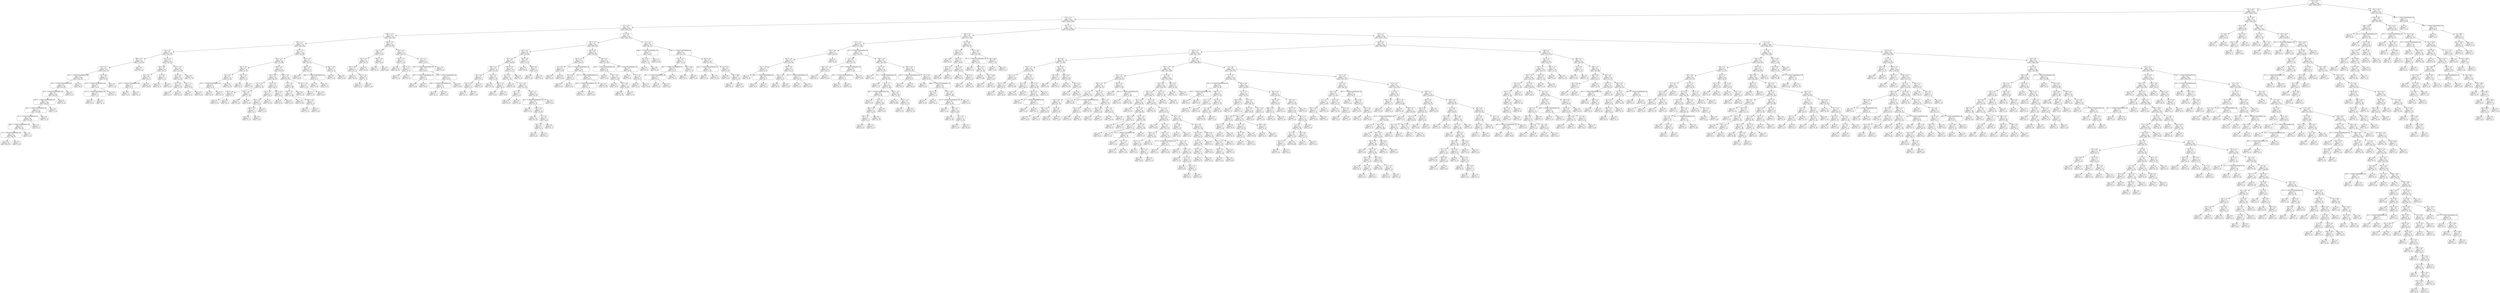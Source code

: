 digraph Tree {
node [shape=box, style="rounded", color="black", fontname=helvetica] ;
edge [fontname=helvetica] ;
0 [label="170 <= 34.3\ngini = 0.5\nsamples = 3348\nvalue = [2604, 2613]"] ;
1 [label="242 <= 20.0\ngini = 0.5\nsamples = 3147\nvalue = [2490, 2412]"] ;
0 -> 1 [labeldistance=2.5, labelangle=45, headlabel="True"] ;
2 [label="277 <= -3.1\ngini = 0.5\nsamples = 2957\nvalue = [2289, 2300]"] ;
1 -> 2 ;
3 [label="34 <= -2.9\ngini = 0.5\nsamples = 556\nvalue = [499, 372]"] ;
2 -> 3 ;
4 [label="386 <= -3.8\ngini = 0.5\nsamples = 355\nvalue = [336, 210]"] ;
3 -> 4 ;
5 [label="160 <= -5.1\ngini = 0.5\nsamples = 275\nvalue = [243, 185]"] ;
4 -> 5 ;
6 [label="95 <= -5.7\ngini = 0.5\nsamples = 170\nvalue = [167, 95]"] ;
5 -> 6 ;
7 [label="384 <= -5.5\ngini = 0.5\nsamples = 121\nvalue = [103, 83]"] ;
6 -> 7 ;
8 [label="87 <= -5.7\ngini = 0.5\nsamples = 114\nvalue = [103, 71]"] ;
7 -> 8 ;
9 [label="352 <= -1.7014117331926443e+38\ngini = 0.5\nsamples = 106\nvalue = [101, 63]"] ;
8 -> 9 ;
10 [label="193 <= -1.7014117331926443e+38\ngini = 0.5\nsamples = 102\nvalue = [93, 63]"] ;
9 -> 10 ;
11 [label="56 <= -1.7014117331926443e+38\ngini = 0.5\nsamples = 101\nvalue = [93, 62]"] ;
10 -> 11 ;
12 [label="206 <= -1.7014117331926443e+38\ngini = 0.5\nsamples = 100\nvalue = [93, 60]"] ;
11 -> 12 ;
13 [label="360 <= -1.7014117331926443e+38\ngini = 0.5\nsamples = 99\nvalue = [92, 60]"] ;
12 -> 13 ;
14 [label="60 <= -1.7014117331926443e+38\ngini = 0.5\nsamples = 98\nvalue = [91, 60]"] ;
13 -> 14 ;
15 [label="380 <= -1.7014117331926443e+38\ngini = 0.5\nsamples = 97\nvalue = [91, 59]"] ;
14 -> 15 ;
16 [label="2 <= -1.7014117331926443e+38\ngini = 0.5\nsamples = 96\nvalue = [89, 59]"] ;
15 -> 16 ;
17 [label="gini = 0.5\nsamples = 95\nvalue = [88, 59]"] ;
16 -> 17 ;
18 [label="gini = 0.0\nsamples = 1\nvalue = [1, 0]"] ;
16 -> 18 ;
19 [label="gini = 0.0\nsamples = 1\nvalue = [2, 0]"] ;
15 -> 19 ;
20 [label="gini = 0.0\nsamples = 1\nvalue = [0, 1]"] ;
14 -> 20 ;
21 [label="gini = 0.0\nsamples = 1\nvalue = [1, 0]"] ;
13 -> 21 ;
22 [label="gini = 0.0\nsamples = 1\nvalue = [1, 0]"] ;
12 -> 22 ;
23 [label="gini = 0.0\nsamples = 1\nvalue = [0, 2]"] ;
11 -> 23 ;
24 [label="gini = 0.0\nsamples = 1\nvalue = [0, 1]"] ;
10 -> 24 ;
25 [label="gini = 0.0\nsamples = 4\nvalue = [8, 0]"] ;
9 -> 25 ;
26 [label="73 <= -6.0\ngini = 0.3\nsamples = 8\nvalue = [2, 8]"] ;
8 -> 26 ;
27 [label="143 <= -1.7014117331926443e+38\ngini = 0.2\nsamples = 7\nvalue = [1, 8]"] ;
26 -> 27 ;
28 [label="332 <= -1.7014117331926443e+38\ngini = 0.5\nsamples = 2\nvalue = [1, 1]"] ;
27 -> 28 ;
29 [label="gini = 0.0\nsamples = 1\nvalue = [1, 0]"] ;
28 -> 29 ;
30 [label="gini = 0.0\nsamples = 1\nvalue = [0, 1]"] ;
28 -> 30 ;
31 [label="gini = 0.0\nsamples = 5\nvalue = [0, 7]"] ;
27 -> 31 ;
32 [label="gini = 0.0\nsamples = 1\nvalue = [1, 0]"] ;
26 -> 32 ;
33 [label="gini = 0.0\nsamples = 7\nvalue = [0, 12]"] ;
7 -> 33 ;
34 [label="201 <= -5.3\ngini = 0.3\nsamples = 49\nvalue = [64, 12]"] ;
6 -> 34 ;
35 [label="49 <= -5.0\ngini = 0.1\nsamples = 29\nvalue = [42, 2]"] ;
34 -> 35 ;
36 [label="18 <= -6.2\ngini = 0.0\nsamples = 27\nvalue = [41, 1]"] ;
35 -> 36 ;
37 [label="324 <= -1.7014117331926443e+38\ngini = 0.4\nsamples = 3\nvalue = [3, 1]"] ;
36 -> 37 ;
38 [label="gini = 0.0\nsamples = 2\nvalue = [3, 0]"] ;
37 -> 38 ;
39 [label="gini = 0.0\nsamples = 1\nvalue = [0, 1]"] ;
37 -> 39 ;
40 [label="gini = 0.0\nsamples = 24\nvalue = [38, 0]"] ;
36 -> 40 ;
41 [label="5 <= -4.4\ngini = 0.5\nsamples = 2\nvalue = [1, 1]"] ;
35 -> 41 ;
42 [label="gini = 0.0\nsamples = 1\nvalue = [0, 1]"] ;
41 -> 42 ;
43 [label="gini = 0.0\nsamples = 1\nvalue = [1, 0]"] ;
41 -> 43 ;
44 [label="223 <= -5.0\ngini = 0.4\nsamples = 20\nvalue = [22, 10]"] ;
34 -> 44 ;
45 [label="24 <= -5.1\ngini = 0.4\nsamples = 11\nvalue = [5, 10]"] ;
44 -> 45 ;
46 [label="52 <= -5.8\ngini = 0.2\nsamples = 6\nvalue = [1, 8]"] ;
45 -> 46 ;
47 [label="gini = 0.0\nsamples = 1\nvalue = [1, 0]"] ;
46 -> 47 ;
48 [label="gini = 0.0\nsamples = 5\nvalue = [0, 8]"] ;
46 -> 48 ;
49 [label="108 <= -5.1\ngini = 0.4\nsamples = 5\nvalue = [4, 2]"] ;
45 -> 49 ;
50 [label="gini = 0.0\nsamples = 2\nvalue = [0, 2]"] ;
49 -> 50 ;
51 [label="gini = 0.0\nsamples = 3\nvalue = [4, 0]"] ;
49 -> 51 ;
52 [label="gini = 0.0\nsamples = 9\nvalue = [17, 0]"] ;
44 -> 52 ;
53 [label="127 <= -3.9\ngini = 0.5\nsamples = 105\nvalue = [76, 90]"] ;
5 -> 53 ;
54 [label="356 <= -4.9\ngini = 0.5\nsamples = 88\nvalue = [55, 86]"] ;
53 -> 54 ;
55 [label="165 <= -4.1\ngini = 0.2\nsamples = 26\nvalue = [5, 35]"] ;
54 -> 55 ;
56 [label="14 <= -5.4\ngini = 0.1\nsamples = 21\nvalue = [2, 33]"] ;
55 -> 56 ;
57 [label="315 <= -1.7014117331926443e+38\ngini = 0.4\nsamples = 6\nvalue = [2, 6]"] ;
56 -> 57 ;
58 [label="gini = 0.0\nsamples = 5\nvalue = [0, 6]"] ;
57 -> 58 ;
59 [label="gini = 0.0\nsamples = 1\nvalue = [2, 0]"] ;
57 -> 59 ;
60 [label="gini = 0.0\nsamples = 15\nvalue = [0, 27]"] ;
56 -> 60 ;
61 [label="267 <= -4.3\ngini = 0.5\nsamples = 5\nvalue = [3, 2]"] ;
55 -> 61 ;
62 [label="gini = 0.0\nsamples = 2\nvalue = [0, 2]"] ;
61 -> 62 ;
63 [label="gini = 0.0\nsamples = 3\nvalue = [3, 0]"] ;
61 -> 63 ;
64 [label="309 <= -4.4\ngini = 0.5\nsamples = 62\nvalue = [50, 51]"] ;
54 -> 64 ;
65 [label="234 <= -4.7\ngini = 0.4\nsamples = 36\nvalue = [40, 18]"] ;
64 -> 65 ;
66 [label="175 <= -4.7\ngini = 0.4\nsamples = 12\nvalue = [4, 13]"] ;
65 -> 66 ;
67 [label="128 <= -4.8\ngini = 0.4\nsamples = 3\nvalue = [3, 1]"] ;
66 -> 67 ;
68 [label="gini = 0.0\nsamples = 2\nvalue = [3, 0]"] ;
67 -> 68 ;
69 [label="gini = 0.0\nsamples = 1\nvalue = [0, 1]"] ;
67 -> 69 ;
70 [label="336 <= -4.4\ngini = 0.1\nsamples = 9\nvalue = [1, 12]"] ;
66 -> 70 ;
71 [label="gini = 0.0\nsamples = 8\nvalue = [0, 12]"] ;
70 -> 71 ;
72 [label="gini = 0.0\nsamples = 1\nvalue = [1, 0]"] ;
70 -> 72 ;
73 [label="170 <= -4.4\ngini = 0.2\nsamples = 24\nvalue = [36, 5]"] ;
65 -> 73 ;
74 [label="254 <= -4.5\ngini = 0.1\nsamples = 17\nvalue = [32, 1]"] ;
73 -> 74 ;
75 [label="344 <= -4.6\ngini = 0.2\nsamples = 6\nvalue = [9, 1]"] ;
74 -> 75 ;
76 [label="266 <= -4.6\ngini = 0.4\nsamples = 3\nvalue = [2, 1]"] ;
75 -> 76 ;
77 [label="gini = 0.0\nsamples = 1\nvalue = [0, 1]"] ;
76 -> 77 ;
78 [label="gini = 0.0\nsamples = 2\nvalue = [2, 0]"] ;
76 -> 78 ;
79 [label="gini = 0.0\nsamples = 3\nvalue = [7, 0]"] ;
75 -> 79 ;
80 [label="gini = 0.0\nsamples = 11\nvalue = [23, 0]"] ;
74 -> 80 ;
81 [label="222 <= -4.4\ngini = 0.5\nsamples = 7\nvalue = [4, 4]"] ;
73 -> 81 ;
82 [label="gini = 0.0\nsamples = 3\nvalue = [0, 4]"] ;
81 -> 82 ;
83 [label="gini = 0.0\nsamples = 4\nvalue = [4, 0]"] ;
81 -> 83 ;
84 [label="143 <= -4.0\ngini = 0.4\nsamples = 26\nvalue = [10, 33]"] ;
64 -> 84 ;
85 [label="17 <= -3.8\ngini = 0.2\nsamples = 18\nvalue = [3, 28]"] ;
84 -> 85 ;
86 [label="118 <= -4.1\ngini = 0.1\nsamples = 17\nvalue = [2, 28]"] ;
85 -> 86 ;
87 [label="gini = 0.0\nsamples = 15\nvalue = [0, 25]"] ;
86 -> 87 ;
88 [label="360 <= -4.5\ngini = 0.5\nsamples = 2\nvalue = [2, 3]"] ;
86 -> 88 ;
89 [label="gini = 0.0\nsamples = 1\nvalue = [0, 3]"] ;
88 -> 89 ;
90 [label="gini = 0.0\nsamples = 1\nvalue = [2, 0]"] ;
88 -> 90 ;
91 [label="gini = 0.0\nsamples = 1\nvalue = [1, 0]"] ;
85 -> 91 ;
92 [label="355 <= -3.9\ngini = 0.5\nsamples = 8\nvalue = [7, 5]"] ;
84 -> 92 ;
93 [label="gini = 0.0\nsamples = 5\nvalue = [7, 0]"] ;
92 -> 93 ;
94 [label="gini = 0.0\nsamples = 3\nvalue = [0, 5]"] ;
92 -> 94 ;
95 [label="375 <= -3.6\ngini = 0.3\nsamples = 17\nvalue = [21, 4]"] ;
53 -> 95 ;
96 [label="166 <= -3.5\ngini = 0.1\nsamples = 14\nvalue = [20, 1]"] ;
95 -> 96 ;
97 [label="gini = 0.0\nsamples = 11\nvalue = [18, 0]"] ;
96 -> 97 ;
98 [label="284 <= -1.7014117331926443e+38\ngini = 0.4\nsamples = 3\nvalue = [2, 1]"] ;
96 -> 98 ;
99 [label="gini = 0.0\nsamples = 2\nvalue = [2, 0]"] ;
98 -> 99 ;
100 [label="gini = 0.0\nsamples = 1\nvalue = [0, 1]"] ;
98 -> 100 ;
101 [label="160 <= -4.4\ngini = 0.4\nsamples = 3\nvalue = [1, 3]"] ;
95 -> 101 ;
102 [label="gini = 0.0\nsamples = 1\nvalue = [1, 0]"] ;
101 -> 102 ;
103 [label="gini = 0.0\nsamples = 2\nvalue = [0, 3]"] ;
101 -> 103 ;
104 [label="398 <= -3.4\ngini = 0.3\nsamples = 80\nvalue = [93, 25]"] ;
4 -> 104 ;
105 [label="132 <= -3.0\ngini = 0.2\nsamples = 51\nvalue = [73, 8]"] ;
104 -> 105 ;
106 [label="102 <= -4.3\ngini = 0.1\nsamples = 44\nvalue = [65, 3]"] ;
105 -> 106 ;
107 [label="120 <= -4.8\ngini = 0.3\nsamples = 9\nvalue = [11, 3]"] ;
106 -> 107 ;
108 [label="gini = 0.0\nsamples = 6\nvalue = [10, 0]"] ;
107 -> 108 ;
109 [label="331 <= -3.1\ngini = 0.4\nsamples = 3\nvalue = [1, 3]"] ;
107 -> 109 ;
110 [label="gini = 0.0\nsamples = 2\nvalue = [0, 3]"] ;
109 -> 110 ;
111 [label="gini = 0.0\nsamples = 1\nvalue = [1, 0]"] ;
109 -> 111 ;
112 [label="gini = 0.0\nsamples = 35\nvalue = [54, 0]"] ;
106 -> 112 ;
113 [label="202 <= -2.9\ngini = 0.5\nsamples = 7\nvalue = [8, 5]"] ;
105 -> 113 ;
114 [label="gini = 0.0\nsamples = 3\nvalue = [0, 5]"] ;
113 -> 114 ;
115 [label="gini = 0.0\nsamples = 4\nvalue = [8, 0]"] ;
113 -> 115 ;
116 [label="150 <= -3.3\ngini = 0.5\nsamples = 29\nvalue = [20, 17]"] ;
104 -> 116 ;
117 [label="278 <= -3.3\ngini = 0.1\nsamples = 12\nvalue = [1, 12]"] ;
116 -> 117 ;
118 [label="gini = 0.0\nsamples = 10\nvalue = [0, 11]"] ;
117 -> 118 ;
119 [label="341 <= -2.9\ngini = 0.5\nsamples = 2\nvalue = [1, 1]"] ;
117 -> 119 ;
120 [label="gini = 0.0\nsamples = 1\nvalue = [1, 0]"] ;
119 -> 120 ;
121 [label="gini = 0.0\nsamples = 1\nvalue = [0, 1]"] ;
119 -> 121 ;
122 [label="57 <= 1.1\ngini = 0.3\nsamples = 17\nvalue = [19, 5]"] ;
116 -> 122 ;
123 [label="320 <= -1.7014117331926443e+38\ngini = 0.2\nsamples = 15\nvalue = [19, 3]"] ;
122 -> 123 ;
124 [label="103 <= -1.7014117331926443e+38\ngini = 0.4\nsamples = 3\nvalue = [1, 2]"] ;
123 -> 124 ;
125 [label="gini = 0.0\nsamples = 1\nvalue = [1, 0]"] ;
124 -> 125 ;
126 [label="gini = 0.0\nsamples = 2\nvalue = [0, 2]"] ;
124 -> 126 ;
127 [label="99 <= -1.7014117331926443e+38\ngini = 0.1\nsamples = 12\nvalue = [18, 1]"] ;
123 -> 127 ;
128 [label="259 <= -1.7014117331926443e+38\ngini = 0.3\nsamples = 4\nvalue = [4, 1]"] ;
127 -> 128 ;
129 [label="gini = 0.0\nsamples = 1\nvalue = [0, 1]"] ;
128 -> 129 ;
130 [label="gini = 0.0\nsamples = 3\nvalue = [4, 0]"] ;
128 -> 130 ;
131 [label="gini = 0.0\nsamples = 8\nvalue = [14, 0]"] ;
127 -> 131 ;
132 [label="gini = 0.0\nsamples = 2\nvalue = [0, 2]"] ;
122 -> 132 ;
133 [label="17 <= 2.6\ngini = 0.5\nsamples = 201\nvalue = [163, 162]"] ;
3 -> 133 ;
134 [label="330 <= -0.3\ngini = 0.5\nsamples = 145\nvalue = [98, 130]"] ;
133 -> 134 ;
135 [label="378 <= -0.2\ngini = 0.4\nsamples = 85\nvalue = [39, 93]"] ;
134 -> 135 ;
136 [label="52 <= -1.8\ngini = 0.4\nsamples = 72\nvalue = [28, 89]"] ;
135 -> 136 ;
137 [label="86 <= -3.3\ngini = 0.5\nsamples = 18\nvalue = [14, 14]"] ;
136 -> 137 ;
138 [label="59 <= -2.8\ngini = 0.2\nsamples = 5\nvalue = [9, 1]"] ;
137 -> 138 ;
139 [label="134 <= -2.6\ngini = 0.5\nsamples = 2\nvalue = [1, 1]"] ;
138 -> 139 ;
140 [label="gini = 0.0\nsamples = 1\nvalue = [0, 1]"] ;
139 -> 140 ;
141 [label="gini = 0.0\nsamples = 1\nvalue = [1, 0]"] ;
139 -> 141 ;
142 [label="gini = 0.0\nsamples = 3\nvalue = [8, 0]"] ;
138 -> 142 ;
143 [label="93 <= -2.9\ngini = 0.4\nsamples = 13\nvalue = [5, 13]"] ;
137 -> 143 ;
144 [label="gini = 0.0\nsamples = 8\nvalue = [0, 11]"] ;
143 -> 144 ;
145 [label="169 <= -3.5\ngini = 0.4\nsamples = 5\nvalue = [5, 2]"] ;
143 -> 145 ;
146 [label="gini = 0.0\nsamples = 2\nvalue = [0, 2]"] ;
145 -> 146 ;
147 [label="gini = 0.0\nsamples = 3\nvalue = [5, 0]"] ;
145 -> 147 ;
148 [label="249 <= 1.8\ngini = 0.3\nsamples = 54\nvalue = [14, 75]"] ;
136 -> 148 ;
149 [label="24 <= -1.0\ngini = 0.2\nsamples = 53\nvalue = [11, 75]"] ;
148 -> 149 ;
150 [label="gini = 0.0\nsamples = 21\nvalue = [0, 42]"] ;
149 -> 150 ;
151 [label="24 <= -0.6\ngini = 0.4\nsamples = 32\nvalue = [11, 33]"] ;
149 -> 151 ;
152 [label="40 <= -1.0\ngini = 0.4\nsamples = 7\nvalue = [5, 2]"] ;
151 -> 152 ;
153 [label="gini = 0.0\nsamples = 2\nvalue = [0, 2]"] ;
152 -> 153 ;
154 [label="gini = 0.0\nsamples = 5\nvalue = [5, 0]"] ;
152 -> 154 ;
155 [label="165 <= 1.7\ngini = 0.3\nsamples = 25\nvalue = [6, 31]"] ;
151 -> 155 ;
156 [label="88 <= -1.7014117331926443e+38\ngini = 0.2\nsamples = 23\nvalue = [4, 31]"] ;
155 -> 156 ;
157 [label="gini = 0.0\nsamples = 1\nvalue = [1, 0]"] ;
156 -> 157 ;
158 [label="248 <= -0.5\ngini = 0.2\nsamples = 22\nvalue = [3, 31]"] ;
156 -> 158 ;
159 [label="gini = 0.0\nsamples = 15\nvalue = [0, 23]"] ;
158 -> 159 ;
160 [label="5 <= 0.3\ngini = 0.4\nsamples = 7\nvalue = [3, 8]"] ;
158 -> 160 ;
161 [label="216 <= 0.1\ngini = 0.4\nsamples = 3\nvalue = [3, 1]"] ;
160 -> 161 ;
162 [label="gini = 0.0\nsamples = 2\nvalue = [3, 0]"] ;
161 -> 162 ;
163 [label="gini = 0.0\nsamples = 1\nvalue = [0, 1]"] ;
161 -> 163 ;
164 [label="gini = 0.0\nsamples = 4\nvalue = [0, 7]"] ;
160 -> 164 ;
165 [label="gini = 0.0\nsamples = 2\nvalue = [2, 0]"] ;
155 -> 165 ;
166 [label="gini = 0.0\nsamples = 1\nvalue = [3, 0]"] ;
148 -> 166 ;
167 [label="203 <= 0.4\ngini = 0.4\nsamples = 13\nvalue = [11, 4]"] ;
135 -> 167 ;
168 [label="gini = 0.0\nsamples = 8\nvalue = [10, 0]"] ;
167 -> 168 ;
169 [label="300 <= 0.4\ngini = 0.3\nsamples = 5\nvalue = [1, 4]"] ;
167 -> 169 ;
170 [label="gini = 0.0\nsamples = 1\nvalue = [1, 0]"] ;
169 -> 170 ;
171 [label="gini = 0.0\nsamples = 4\nvalue = [0, 4]"] ;
169 -> 171 ;
172 [label="265 <= 0.8\ngini = 0.5\nsamples = 60\nvalue = [59, 37]"] ;
134 -> 172 ;
173 [label="393 <= -0.7\ngini = 0.3\nsamples = 34\nvalue = [46, 11]"] ;
172 -> 173 ;
174 [label="15 <= 0.2\ngini = 0.4\nsamples = 8\nvalue = [4, 8]"] ;
173 -> 174 ;
175 [label="gini = 0.0\nsamples = 4\nvalue = [4, 0]"] ;
174 -> 175 ;
176 [label="gini = 0.0\nsamples = 4\nvalue = [0, 8]"] ;
174 -> 176 ;
177 [label="371 <= -1.7014117331926443e+38\ngini = 0.1\nsamples = 26\nvalue = [42, 3]"] ;
173 -> 177 ;
178 [label="82 <= 0.5\ngini = 0.5\nsamples = 5\nvalue = [3, 2]"] ;
177 -> 178 ;
179 [label="gini = 0.0\nsamples = 3\nvalue = [3, 0]"] ;
178 -> 179 ;
180 [label="gini = 0.0\nsamples = 2\nvalue = [0, 2]"] ;
178 -> 180 ;
181 [label="192 <= -1.7014117331926443e+38\ngini = 0.0\nsamples = 21\nvalue = [39, 1]"] ;
177 -> 181 ;
182 [label="250 <= -1.7014117331926443e+38\ngini = 0.4\nsamples = 3\nvalue = [2, 1]"] ;
181 -> 182 ;
183 [label="gini = 0.0\nsamples = 1\nvalue = [0, 1]"] ;
182 -> 183 ;
184 [label="gini = 0.0\nsamples = 2\nvalue = [2, 0]"] ;
182 -> 184 ;
185 [label="gini = 0.0\nsamples = 18\nvalue = [37, 0]"] ;
181 -> 185 ;
186 [label="191 <= 2.5\ngini = 0.4\nsamples = 26\nvalue = [13, 26]"] ;
172 -> 186 ;
187 [label="284 <= -1.7014117331926443e+38\ngini = 0.3\nsamples = 20\nvalue = [4, 22]"] ;
186 -> 187 ;
188 [label="gini = 0.0\nsamples = 1\nvalue = [1, 0]"] ;
187 -> 188 ;
189 [label="39 <= -0.1\ngini = 0.2\nsamples = 19\nvalue = [3, 22]"] ;
187 -> 189 ;
190 [label="gini = 0.0\nsamples = 2\nvalue = [2, 0]"] ;
189 -> 190 ;
191 [label="297 <= 2.0\ngini = 0.1\nsamples = 17\nvalue = [1, 22]"] ;
189 -> 191 ;
192 [label="gini = 0.0\nsamples = 16\nvalue = [0, 22]"] ;
191 -> 192 ;
193 [label="gini = 0.0\nsamples = 1\nvalue = [1, 0]"] ;
191 -> 193 ;
194 [label="99 <= -1.7014117331926443e+38\ngini = 0.4\nsamples = 6\nvalue = [9, 4]"] ;
186 -> 194 ;
195 [label="gini = 0.0\nsamples = 2\nvalue = [0, 3]"] ;
194 -> 195 ;
196 [label="10 <= 3.0\ngini = 0.2\nsamples = 4\nvalue = [9, 1]"] ;
194 -> 196 ;
197 [label="gini = 0.0\nsamples = 1\nvalue = [0, 1]"] ;
196 -> 197 ;
198 [label="gini = 0.0\nsamples = 3\nvalue = [9, 0]"] ;
196 -> 198 ;
199 [label="47 <= 7.6\ngini = 0.4\nsamples = 56\nvalue = [65, 32]"] ;
133 -> 199 ;
200 [label="388 <= -1.7014117331926443e+38\ngini = 0.1\nsamples = 27\nvalue = [44, 3]"] ;
199 -> 200 ;
201 [label="235 <= 5.6\ngini = 0.5\nsamples = 4\nvalue = [3, 3]"] ;
200 -> 201 ;
202 [label="gini = 0.0\nsamples = 2\nvalue = [0, 3]"] ;
201 -> 202 ;
203 [label="gini = 0.0\nsamples = 2\nvalue = [3, 0]"] ;
201 -> 203 ;
204 [label="gini = 0.0\nsamples = 23\nvalue = [41, 0]"] ;
200 -> 204 ;
205 [label="339 <= -1.7014117331926443e+38\ngini = 0.5\nsamples = 29\nvalue = [21, 29]"] ;
199 -> 205 ;
206 [label="136 <= 13.7\ngini = 0.3\nsamples = 11\nvalue = [15, 4]"] ;
205 -> 206 ;
207 [label="393 <= -1.7014117331926443e+38\ngini = 0.1\nsamples = 8\nvalue = [14, 1]"] ;
206 -> 207 ;
208 [label="361 <= -1.7014117331926443e+38\ngini = 0.4\nsamples = 2\nvalue = [2, 1]"] ;
207 -> 208 ;
209 [label="gini = 0.0\nsamples = 1\nvalue = [2, 0]"] ;
208 -> 209 ;
210 [label="gini = 0.0\nsamples = 1\nvalue = [0, 1]"] ;
208 -> 210 ;
211 [label="gini = 0.0\nsamples = 6\nvalue = [12, 0]"] ;
207 -> 211 ;
212 [label="363 <= 15.8\ngini = 0.4\nsamples = 3\nvalue = [1, 3]"] ;
206 -> 212 ;
213 [label="gini = 0.0\nsamples = 2\nvalue = [0, 3]"] ;
212 -> 213 ;
214 [label="gini = 0.0\nsamples = 1\nvalue = [1, 0]"] ;
212 -> 214 ;
215 [label="306 <= 13.1\ngini = 0.3\nsamples = 18\nvalue = [6, 25]"] ;
205 -> 215 ;
216 [label="260 <= -1.7014117331926443e+38\ngini = 0.1\nsamples = 12\nvalue = [1, 21]"] ;
215 -> 216 ;
217 [label="gini = 0.0\nsamples = 1\nvalue = [1, 0]"] ;
216 -> 217 ;
218 [label="gini = 0.0\nsamples = 11\nvalue = [0, 21]"] ;
216 -> 218 ;
219 [label="29 <= 15.4\ngini = 0.5\nsamples = 6\nvalue = [5, 4]"] ;
215 -> 219 ;
220 [label="gini = 0.0\nsamples = 2\nvalue = [4, 0]"] ;
219 -> 220 ;
221 [label="68 <= 16.8\ngini = 0.3\nsamples = 4\nvalue = [1, 4]"] ;
219 -> 221 ;
222 [label="gini = 0.0\nsamples = 3\nvalue = [0, 4]"] ;
221 -> 222 ;
223 [label="gini = 0.0\nsamples = 1\nvalue = [1, 0]"] ;
221 -> 223 ;
224 [label="292 <= -2.7\ngini = 0.5\nsamples = 2401\nvalue = [1790, 1928]"] ;
2 -> 224 ;
225 [label="238 <= 3.4\ngini = 0.4\nsamples = 216\nvalue = [113, 227]"] ;
224 -> 225 ;
226 [label="27 <= -3.0\ngini = 0.4\nsamples = 174\nvalue = [73, 196]"] ;
225 -> 226 ;
227 [label="224 <= 0.6\ngini = 0.5\nsamples = 33\nvalue = [30, 22]"] ;
226 -> 227 ;
228 [label="142 <= -3.1\ngini = 0.4\nsamples = 28\nvalue = [30, 14]"] ;
227 -> 228 ;
229 [label="337 <= -1.6\ngini = 0.5\nsamples = 9\nvalue = [6, 9]"] ;
228 -> 229 ;
230 [label="gini = 0.0\nsamples = 5\nvalue = [0, 8]"] ;
229 -> 230 ;
231 [label="266 <= -1.7014117331926443e+38\ngini = 0.2\nsamples = 4\nvalue = [6, 1]"] ;
229 -> 231 ;
232 [label="gini = 0.0\nsamples = 3\nvalue = [6, 0]"] ;
231 -> 232 ;
233 [label="gini = 0.0\nsamples = 1\nvalue = [0, 1]"] ;
231 -> 233 ;
234 [label="354 <= -3.6\ngini = 0.3\nsamples = 19\nvalue = [24, 5]"] ;
228 -> 234 ;
235 [label="241 <= -1.3\ngini = 0.4\nsamples = 5\nvalue = [2, 4]"] ;
234 -> 235 ;
236 [label="gini = 0.0\nsamples = 4\nvalue = [0, 4]"] ;
235 -> 236 ;
237 [label="gini = 0.0\nsamples = 1\nvalue = [2, 0]"] ;
235 -> 237 ;
238 [label="315 <= -1.7014117331926443e+38\ngini = 0.1\nsamples = 14\nvalue = [22, 1]"] ;
234 -> 238 ;
239 [label="gini = 0.0\nsamples = 1\nvalue = [0, 1]"] ;
238 -> 239 ;
240 [label="gini = 0.0\nsamples = 13\nvalue = [22, 0]"] ;
238 -> 240 ;
241 [label="gini = 0.0\nsamples = 5\nvalue = [0, 8]"] ;
227 -> 241 ;
242 [label="60 <= -1.7014117331926443e+38\ngini = 0.3\nsamples = 141\nvalue = [43, 174]"] ;
226 -> 242 ;
243 [label="73 <= 0.8\ngini = 0.5\nsamples = 18\nvalue = [17, 11]"] ;
242 -> 243 ;
244 [label="205 <= -2.5\ngini = 0.1\nsamples = 10\nvalue = [16, 1]"] ;
243 -> 244 ;
245 [label="gini = 0.0\nsamples = 1\nvalue = [0, 1]"] ;
244 -> 245 ;
246 [label="gini = 0.0\nsamples = 9\nvalue = [16, 0]"] ;
244 -> 246 ;
247 [label="15 <= -1.7014117331926443e+38\ngini = 0.2\nsamples = 8\nvalue = [1, 10]"] ;
243 -> 247 ;
248 [label="139 <= -1.7014117331926443e+38\ngini = 0.5\nsamples = 2\nvalue = [1, 1]"] ;
247 -> 248 ;
249 [label="gini = 0.0\nsamples = 1\nvalue = [0, 1]"] ;
248 -> 249 ;
250 [label="gini = 0.0\nsamples = 1\nvalue = [1, 0]"] ;
248 -> 250 ;
251 [label="gini = 0.0\nsamples = 6\nvalue = [0, 9]"] ;
247 -> 251 ;
252 [label="189 <= -0.4\ngini = 0.2\nsamples = 123\nvalue = [26, 163]"] ;
242 -> 252 ;
253 [label="26 <= -3.0\ngini = 0.1\nsamples = 85\nvalue = [7, 121]"] ;
252 -> 253 ;
254 [label="gini = 0.0\nsamples = 1\nvalue = [1, 0]"] ;
253 -> 254 ;
255 [label="42 <= -1.7014117331926443e+38\ngini = 0.1\nsamples = 84\nvalue = [6, 121]"] ;
253 -> 255 ;
256 [label="gini = 0.0\nsamples = 1\nvalue = [1, 0]"] ;
255 -> 256 ;
257 [label="38 <= -1.7\ngini = 0.1\nsamples = 83\nvalue = [5, 121]"] ;
255 -> 257 ;
258 [label="186 <= -1.7014117331926443e+38\ngini = 0.2\nsamples = 20\nvalue = [4, 24]"] ;
257 -> 258 ;
259 [label="gini = 0.0\nsamples = 2\nvalue = [2, 0]"] ;
258 -> 259 ;
260 [label="57 <= -1.3\ngini = 0.1\nsamples = 18\nvalue = [2, 24]"] ;
258 -> 260 ;
261 [label="295 <= -2.9\ngini = 0.1\nsamples = 17\nvalue = [1, 24]"] ;
260 -> 261 ;
262 [label="88 <= -1.5\ngini = 0.5\nsamples = 2\nvalue = [1, 1]"] ;
261 -> 262 ;
263 [label="gini = 0.0\nsamples = 1\nvalue = [1, 0]"] ;
262 -> 263 ;
264 [label="gini = 0.0\nsamples = 1\nvalue = [0, 1]"] ;
262 -> 264 ;
265 [label="gini = 0.0\nsamples = 15\nvalue = [0, 23]"] ;
261 -> 265 ;
266 [label="gini = 0.0\nsamples = 1\nvalue = [1, 0]"] ;
260 -> 266 ;
267 [label="303 <= -1.0\ngini = 0.0\nsamples = 63\nvalue = [1, 97]"] ;
257 -> 267 ;
268 [label="gini = 0.0\nsamples = 52\nvalue = [0, 80]"] ;
267 -> 268 ;
269 [label="237 <= -1.0\ngini = 0.1\nsamples = 11\nvalue = [1, 17]"] ;
267 -> 269 ;
270 [label="gini = 0.0\nsamples = 1\nvalue = [1, 0]"] ;
269 -> 270 ;
271 [label="gini = 0.0\nsamples = 10\nvalue = [0, 17]"] ;
269 -> 271 ;
272 [label="354 <= -0.9\ngini = 0.4\nsamples = 38\nvalue = [19, 42]"] ;
252 -> 272 ;
273 [label="325 <= -1.7014117331926443e+38\ngini = 0.2\nsamples = 8\nvalue = [10, 1]"] ;
272 -> 273 ;
274 [label="gini = 0.0\nsamples = 1\nvalue = [0, 1]"] ;
273 -> 274 ;
275 [label="gini = 0.0\nsamples = 7\nvalue = [10, 0]"] ;
273 -> 275 ;
276 [label="170 <= -0.2\ngini = 0.3\nsamples = 30\nvalue = [9, 41]"] ;
272 -> 276 ;
277 [label="gini = 0.0\nsamples = 1\nvalue = [2, 0]"] ;
276 -> 277 ;
278 [label="389 <= -1.7014117331926443e+38\ngini = 0.2\nsamples = 29\nvalue = [7, 41]"] ;
276 -> 278 ;
279 [label="237 <= 1.6\ngini = 0.4\nsamples = 3\nvalue = [2, 1]"] ;
278 -> 279 ;
280 [label="gini = 0.0\nsamples = 2\nvalue = [2, 0]"] ;
279 -> 280 ;
281 [label="gini = 0.0\nsamples = 1\nvalue = [0, 1]"] ;
279 -> 281 ;
282 [label="215 <= 16.4\ngini = 0.2\nsamples = 26\nvalue = [5, 40]"] ;
278 -> 282 ;
283 [label="31 <= -1.7014117331926443e+38\ngini = 0.2\nsamples = 25\nvalue = [4, 40]"] ;
282 -> 283 ;
284 [label="gini = 0.0\nsamples = 1\nvalue = [1, 0]"] ;
283 -> 284 ;
285 [label="395 <= 0.7\ngini = 0.1\nsamples = 24\nvalue = [3, 40]"] ;
283 -> 285 ;
286 [label="gini = 0.0\nsamples = 13\nvalue = [0, 26]"] ;
285 -> 286 ;
287 [label="61 <= 1.9\ngini = 0.3\nsamples = 11\nvalue = [3, 14]"] ;
285 -> 287 ;
288 [label="gini = 0.0\nsamples = 3\nvalue = [3, 0]"] ;
287 -> 288 ;
289 [label="gini = 0.0\nsamples = 8\nvalue = [0, 14]"] ;
287 -> 289 ;
290 [label="gini = 0.0\nsamples = 1\nvalue = [1, 0]"] ;
282 -> 290 ;
291 [label="211 <= 8.8\ngini = 0.5\nsamples = 42\nvalue = [40, 31]"] ;
225 -> 291 ;
292 [label="235 <= 3.3\ngini = 0.3\nsamples = 23\nvalue = [30, 7]"] ;
291 -> 292 ;
293 [label="gini = 0.0\nsamples = 2\nvalue = [0, 2]"] ;
292 -> 293 ;
294 [label="238 <= 4.2\ngini = 0.2\nsamples = 21\nvalue = [30, 5]"] ;
292 -> 294 ;
295 [label="79 <= 3.3\ngini = 0.5\nsamples = 5\nvalue = [4, 3]"] ;
294 -> 295 ;
296 [label="gini = 0.0\nsamples = 2\nvalue = [4, 0]"] ;
295 -> 296 ;
297 [label="gini = 0.0\nsamples = 3\nvalue = [0, 3]"] ;
295 -> 297 ;
298 [label="152 <= 5.9\ngini = 0.1\nsamples = 16\nvalue = [26, 2]"] ;
294 -> 298 ;
299 [label="gini = 0.0\nsamples = 12\nvalue = [23, 0]"] ;
298 -> 299 ;
300 [label="158 <= 7.4\ngini = 0.5\nsamples = 4\nvalue = [3, 2]"] ;
298 -> 300 ;
301 [label="gini = 0.0\nsamples = 2\nvalue = [0, 2]"] ;
300 -> 301 ;
302 [label="gini = 0.0\nsamples = 2\nvalue = [3, 0]"] ;
300 -> 302 ;
303 [label="344 <= 15.5\ngini = 0.4\nsamples = 19\nvalue = [10, 24]"] ;
291 -> 303 ;
304 [label="373 <= -1.7014117331926443e+38\ngini = 0.2\nsamples = 13\nvalue = [3, 22]"] ;
303 -> 304 ;
305 [label="gini = 0.0\nsamples = 1\nvalue = [1, 0]"] ;
304 -> 305 ;
306 [label="352 <= 13.3\ngini = 0.2\nsamples = 12\nvalue = [2, 22]"] ;
304 -> 306 ;
307 [label="gini = 0.0\nsamples = 8\nvalue = [0, 18]"] ;
306 -> 307 ;
308 [label="114 <= 13.9\ngini = 0.4\nsamples = 4\nvalue = [2, 4]"] ;
306 -> 308 ;
309 [label="gini = 0.0\nsamples = 1\nvalue = [2, 0]"] ;
308 -> 309 ;
310 [label="gini = 0.0\nsamples = 3\nvalue = [0, 4]"] ;
308 -> 310 ;
311 [label="136 <= 18.6\ngini = 0.3\nsamples = 6\nvalue = [7, 2]"] ;
303 -> 311 ;
312 [label="gini = 0.0\nsamples = 5\nvalue = [7, 0]"] ;
311 -> 312 ;
313 [label="gini = 0.0\nsamples = 1\nvalue = [0, 2]"] ;
311 -> 313 ;
314 [label="125 <= 1.1\ngini = 0.5\nsamples = 2185\nvalue = [1677, 1701]"] ;
224 -> 314 ;
315 [label="169 <= 0.5\ngini = 0.5\nsamples = 997\nvalue = [832, 684]"] ;
314 -> 315 ;
316 [label="108 <= -5.9\ngini = 0.5\nsamples = 784\nvalue = [617, 573]"] ;
315 -> 316 ;
317 [label="38 <= 0.4\ngini = 0.4\nsamples = 81\nvalue = [37, 80]"] ;
316 -> 317 ;
318 [label="324 <= -1.2\ngini = 0.5\nsamples = 48\nvalue = [32, 36]"] ;
317 -> 318 ;
319 [label="231 <= -1.7\ngini = 0.3\nsamples = 21\nvalue = [6, 25]"] ;
318 -> 319 ;
320 [label="163 <= -1.9\ngini = 0.5\nsamples = 10\nvalue = [6, 7]"] ;
319 -> 320 ;
321 [label="gini = 0.0\nsamples = 5\nvalue = [0, 7]"] ;
320 -> 321 ;
322 [label="gini = 0.0\nsamples = 5\nvalue = [6, 0]"] ;
320 -> 322 ;
323 [label="gini = 0.0\nsamples = 11\nvalue = [0, 18]"] ;
319 -> 323 ;
324 [label="1 <= -0.8\ngini = 0.4\nsamples = 27\nvalue = [26, 11]"] ;
318 -> 324 ;
325 [label="36 <= 6.0\ngini = 0.1\nsamples = 11\nvalue = [18, 1]"] ;
324 -> 325 ;
326 [label="gini = 0.0\nsamples = 10\nvalue = [18, 0]"] ;
325 -> 326 ;
327 [label="gini = 0.0\nsamples = 1\nvalue = [0, 1]"] ;
325 -> 327 ;
328 [label="195 <= -0.0\ngini = 0.5\nsamples = 16\nvalue = [8, 10]"] ;
324 -> 328 ;
329 [label="196 <= -0.5\ngini = 0.2\nsamples = 9\nvalue = [1, 10]"] ;
328 -> 329 ;
330 [label="gini = 0.0\nsamples = 7\nvalue = [0, 9]"] ;
329 -> 330 ;
331 [label="4 <= -1.7014117331926443e+38\ngini = 0.5\nsamples = 2\nvalue = [1, 1]"] ;
329 -> 331 ;
332 [label="gini = 0.0\nsamples = 1\nvalue = [1, 0]"] ;
331 -> 332 ;
333 [label="gini = 0.0\nsamples = 1\nvalue = [0, 1]"] ;
331 -> 333 ;
334 [label="gini = 0.0\nsamples = 7\nvalue = [7, 0]"] ;
328 -> 334 ;
335 [label="261 <= -0.7\ngini = 0.2\nsamples = 33\nvalue = [5, 44]"] ;
317 -> 335 ;
336 [label="174 <= 0.4\ngini = 0.5\nsamples = 5\nvalue = [3, 2]"] ;
335 -> 336 ;
337 [label="gini = 0.0\nsamples = 3\nvalue = [3, 0]"] ;
336 -> 337 ;
338 [label="gini = 0.0\nsamples = 2\nvalue = [0, 2]"] ;
336 -> 338 ;
339 [label="390 <= 0.9\ngini = 0.1\nsamples = 28\nvalue = [2, 42]"] ;
335 -> 339 ;
340 [label="gini = 0.0\nsamples = 22\nvalue = [0, 37]"] ;
339 -> 340 ;
341 [label="399 <= 1.3\ngini = 0.4\nsamples = 6\nvalue = [2, 5]"] ;
339 -> 341 ;
342 [label="gini = 0.0\nsamples = 2\nvalue = [2, 0]"] ;
341 -> 342 ;
343 [label="gini = 0.0\nsamples = 4\nvalue = [0, 5]"] ;
341 -> 343 ;
344 [label="79 <= -0.9\ngini = 0.5\nsamples = 703\nvalue = [580, 493]"] ;
316 -> 344 ;
345 [label="354 <= -1.9\ngini = 0.5\nsamples = 302\nvalue = [277, 180]"] ;
344 -> 345 ;
346 [label="63 <= -1.7\ngini = 0.5\nsamples = 91\nvalue = [64, 76]"] ;
345 -> 346 ;
347 [label="332 <= -2.3\ngini = 0.5\nsamples = 70\nvalue = [61, 47]"] ;
346 -> 347 ;
348 [label="7 <= -2.3\ngini = 0.5\nsamples = 36\nvalue = [21, 35]"] ;
347 -> 348 ;
349 [label="332 <= -2.4\ngini = 0.5\nsamples = 22\nvalue = [21, 11]"] ;
348 -> 349 ;
350 [label="385 <= -2.3\ngini = 0.2\nsamples = 14\nvalue = [18, 3]"] ;
349 -> 350 ;
351 [label="gini = 0.0\nsamples = 12\nvalue = [18, 0]"] ;
350 -> 351 ;
352 [label="gini = 0.0\nsamples = 2\nvalue = [0, 3]"] ;
350 -> 352 ;
353 [label="45 <= -2.5\ngini = 0.4\nsamples = 8\nvalue = [3, 8]"] ;
349 -> 353 ;
354 [label="gini = 0.0\nsamples = 5\nvalue = [0, 8]"] ;
353 -> 354 ;
355 [label="gini = 0.0\nsamples = 3\nvalue = [3, 0]"] ;
353 -> 355 ;
356 [label="gini = 0.0\nsamples = 14\nvalue = [0, 24]"] ;
348 -> 356 ;
357 [label="350 <= -2.0\ngini = 0.4\nsamples = 34\nvalue = [40, 12]"] ;
347 -> 357 ;
358 [label="139 <= -1.7014117331926443e+38\ngini = 0.1\nsamples = 18\nvalue = [29, 1]"] ;
357 -> 358 ;
359 [label="213 <= -2.2\ngini = 0.4\nsamples = 2\nvalue = [2, 1]"] ;
358 -> 359 ;
360 [label="gini = 0.0\nsamples = 1\nvalue = [2, 0]"] ;
359 -> 360 ;
361 [label="gini = 0.0\nsamples = 1\nvalue = [0, 1]"] ;
359 -> 361 ;
362 [label="gini = 0.0\nsamples = 16\nvalue = [27, 0]"] ;
358 -> 362 ;
363 [label="365 <= -2.0\ngini = 0.5\nsamples = 16\nvalue = [11, 11]"] ;
357 -> 363 ;
364 [label="165 <= -2.0\ngini = 0.2\nsamples = 6\nvalue = [1, 8]"] ;
363 -> 364 ;
365 [label="gini = 0.0\nsamples = 5\nvalue = [0, 8]"] ;
364 -> 365 ;
366 [label="gini = 0.0\nsamples = 1\nvalue = [1, 0]"] ;
364 -> 366 ;
367 [label="62 <= -2.0\ngini = 0.4\nsamples = 10\nvalue = [10, 3]"] ;
363 -> 367 ;
368 [label="gini = 0.0\nsamples = 7\nvalue = [10, 0]"] ;
367 -> 368 ;
369 [label="gini = 0.0\nsamples = 3\nvalue = [0, 3]"] ;
367 -> 369 ;
370 [label="394 <= -2.1\ngini = 0.2\nsamples = 21\nvalue = [3, 29]"] ;
346 -> 370 ;
371 [label="gini = 0.0\nsamples = 2\nvalue = [2, 0]"] ;
370 -> 371 ;
372 [label="203 <= -1.7014117331926443e+38\ngini = 0.1\nsamples = 19\nvalue = [1, 29]"] ;
370 -> 372 ;
373 [label="gini = 0.0\nsamples = 1\nvalue = [1, 0]"] ;
372 -> 373 ;
374 [label="gini = 0.0\nsamples = 18\nvalue = [0, 29]"] ;
372 -> 374 ;
375 [label="65 <= 0.3\ngini = 0.4\nsamples = 211\nvalue = [213, 104]"] ;
345 -> 375 ;
376 [label="219 <= 0.3\ngini = 0.4\nsamples = 202\nvalue = [211, 90]"] ;
375 -> 376 ;
377 [label="192 <= -1.8\ngini = 0.4\nsamples = 192\nvalue = [208, 77]"] ;
376 -> 377 ;
378 [label="141 <= -2.7\ngini = 0.5\nsamples = 36\nvalue = [30, 26]"] ;
377 -> 378 ;
379 [label="gini = 0.0\nsamples = 5\nvalue = [12, 0]"] ;
378 -> 379 ;
380 [label="157 <= -2.0\ngini = 0.5\nsamples = 31\nvalue = [18, 26]"] ;
378 -> 380 ;
381 [label="188 <= -0.7\ngini = 0.2\nsamples = 5\nvalue = [9, 1]"] ;
380 -> 381 ;
382 [label="gini = 0.0\nsamples = 4\nvalue = [9, 0]"] ;
381 -> 382 ;
383 [label="gini = 0.0\nsamples = 1\nvalue = [0, 1]"] ;
381 -> 383 ;
384 [label="343 <= -1.8\ngini = 0.4\nsamples = 26\nvalue = [9, 25]"] ;
380 -> 384 ;
385 [label="241 <= -1.9\ngini = 0.4\nsamples = 6\nvalue = [5, 2]"] ;
384 -> 385 ;
386 [label="gini = 0.0\nsamples = 2\nvalue = [0, 2]"] ;
385 -> 386 ;
387 [label="gini = 0.0\nsamples = 4\nvalue = [5, 0]"] ;
385 -> 387 ;
388 [label="215 <= -0.9\ngini = 0.3\nsamples = 20\nvalue = [4, 23]"] ;
384 -> 388 ;
389 [label="54 <= -1.7014117331926443e+38\ngini = 0.1\nsamples = 18\nvalue = [2, 23]"] ;
388 -> 389 ;
390 [label="gini = 0.0\nsamples = 1\nvalue = [1, 0]"] ;
389 -> 390 ;
391 [label="257 <= -1.9\ngini = 0.1\nsamples = 17\nvalue = [1, 23]"] ;
389 -> 391 ;
392 [label="gini = 0.0\nsamples = 1\nvalue = [1, 0]"] ;
391 -> 392 ;
393 [label="gini = 0.0\nsamples = 16\nvalue = [0, 23]"] ;
391 -> 393 ;
394 [label="gini = 0.0\nsamples = 2\nvalue = [2, 0]"] ;
388 -> 394 ;
395 [label="88 <= -1.6\ngini = 0.3\nsamples = 156\nvalue = [178, 51]"] ;
377 -> 395 ;
396 [label="gini = 0.0\nsamples = 32\nvalue = [51, 0]"] ;
395 -> 396 ;
397 [label="37 <= -1.2\ngini = 0.4\nsamples = 124\nvalue = [127, 51]"] ;
395 -> 397 ;
398 [label="389 <= -1.6\ngini = 0.5\nsamples = 63\nvalue = [50, 37]"] ;
397 -> 398 ;
399 [label="gini = 0.0\nsamples = 12\nvalue = [18, 0]"] ;
398 -> 399 ;
400 [label="301 <= -1.3\ngini = 0.5\nsamples = 51\nvalue = [32, 37]"] ;
398 -> 400 ;
401 [label="388 <= -1.3\ngini = 0.4\nsamples = 22\nvalue = [6, 20]"] ;
400 -> 401 ;
402 [label="213 <= -1.5\ngini = 0.5\nsamples = 11\nvalue = [6, 6]"] ;
401 -> 402 ;
403 [label="gini = 0.0\nsamples = 4\nvalue = [4, 0]"] ;
402 -> 403 ;
404 [label="376 <= -1.3\ngini = 0.4\nsamples = 7\nvalue = [2, 6]"] ;
402 -> 404 ;
405 [label="gini = 0.0\nsamples = 5\nvalue = [0, 6]"] ;
404 -> 405 ;
406 [label="gini = 0.0\nsamples = 2\nvalue = [2, 0]"] ;
404 -> 406 ;
407 [label="gini = 0.0\nsamples = 11\nvalue = [0, 14]"] ;
401 -> 407 ;
408 [label="233 <= -1.3\ngini = 0.5\nsamples = 29\nvalue = [26, 17]"] ;
400 -> 408 ;
409 [label="177 <= -1.7014117331926443e+38\ngini = 0.1\nsamples = 11\nvalue = [14, 1]"] ;
408 -> 409 ;
410 [label="gini = 0.0\nsamples = 1\nvalue = [0, 1]"] ;
409 -> 410 ;
411 [label="gini = 0.0\nsamples = 10\nvalue = [14, 0]"] ;
409 -> 411 ;
412 [label="123 <= -1.3\ngini = 0.5\nsamples = 18\nvalue = [12, 16]"] ;
408 -> 412 ;
413 [label="gini = 0.0\nsamples = 4\nvalue = [0, 7]"] ;
412 -> 413 ;
414 [label="154 <= -1.3\ngini = 0.5\nsamples = 14\nvalue = [12, 9]"] ;
412 -> 414 ;
415 [label="gini = 0.0\nsamples = 5\nvalue = [7, 0]"] ;
414 -> 415 ;
416 [label="17 <= -1.4\ngini = 0.5\nsamples = 9\nvalue = [5, 9]"] ;
414 -> 416 ;
417 [label="gini = 0.0\nsamples = 6\nvalue = [0, 8]"] ;
416 -> 417 ;
418 [label="231 <= -1.1\ngini = 0.3\nsamples = 3\nvalue = [5, 1]"] ;
416 -> 418 ;
419 [label="gini = 0.0\nsamples = 1\nvalue = [0, 1]"] ;
418 -> 419 ;
420 [label="gini = 0.0\nsamples = 2\nvalue = [5, 0]"] ;
418 -> 420 ;
421 [label="332 <= -1.8\ngini = 0.3\nsamples = 61\nvalue = [77, 14]"] ;
397 -> 421 ;
422 [label="33 <= -0.9\ngini = 0.4\nsamples = 5\nvalue = [2, 4]"] ;
421 -> 422 ;
423 [label="gini = 0.0\nsamples = 3\nvalue = [0, 4]"] ;
422 -> 423 ;
424 [label="gini = 0.0\nsamples = 2\nvalue = [2, 0]"] ;
422 -> 424 ;
425 [label="39 <= -0.9\ngini = 0.2\nsamples = 56\nvalue = [75, 10]"] ;
421 -> 425 ;
426 [label="181 <= -0.4\ngini = 0.1\nsamples = 37\nvalue = [54, 2]"] ;
425 -> 426 ;
427 [label="75 <= -1.1\ngini = 0.0\nsamples = 36\nvalue = [54, 1]"] ;
426 -> 427 ;
428 [label="320 <= -0.9\ngini = 0.2\nsamples = 9\nvalue = [11, 1]"] ;
427 -> 428 ;
429 [label="gini = 0.0\nsamples = 8\nvalue = [11, 0]"] ;
428 -> 429 ;
430 [label="gini = 0.0\nsamples = 1\nvalue = [0, 1]"] ;
428 -> 430 ;
431 [label="gini = 0.0\nsamples = 27\nvalue = [43, 0]"] ;
427 -> 431 ;
432 [label="gini = 0.0\nsamples = 1\nvalue = [0, 1]"] ;
426 -> 432 ;
433 [label="389 <= -0.5\ngini = 0.4\nsamples = 19\nvalue = [21, 8]"] ;
425 -> 433 ;
434 [label="101 <= -0.3\ngini = 0.5\nsamples = 10\nvalue = [7, 8]"] ;
433 -> 434 ;
435 [label="293 <= -1.1\ngini = 0.3\nsamples = 7\nvalue = [2, 8]"] ;
434 -> 435 ;
436 [label="gini = 0.0\nsamples = 1\nvalue = [2, 0]"] ;
435 -> 436 ;
437 [label="gini = 0.0\nsamples = 6\nvalue = [0, 8]"] ;
435 -> 437 ;
438 [label="gini = 0.0\nsamples = 3\nvalue = [5, 0]"] ;
434 -> 438 ;
439 [label="gini = 0.0\nsamples = 9\nvalue = [14, 0]"] ;
433 -> 439 ;
440 [label="14 <= -2.4\ngini = 0.3\nsamples = 10\nvalue = [3, 13]"] ;
376 -> 440 ;
441 [label="gini = 0.0\nsamples = 2\nvalue = [3, 0]"] ;
440 -> 441 ;
442 [label="gini = 0.0\nsamples = 8\nvalue = [0, 13]"] ;
440 -> 442 ;
443 [label="276 <= 0.9\ngini = 0.2\nsamples = 9\nvalue = [2, 14]"] ;
375 -> 443 ;
444 [label="gini = 0.0\nsamples = 7\nvalue = [0, 14]"] ;
443 -> 444 ;
445 [label="gini = 0.0\nsamples = 2\nvalue = [2, 0]"] ;
443 -> 445 ;
446 [label="2 <= -0.6\ngini = 0.5\nsamples = 401\nvalue = [303, 313]"] ;
344 -> 446 ;
447 [label="73 <= -1.0\ngini = 0.5\nsamples = 147\nvalue = [82, 146]"] ;
446 -> 447 ;
448 [label="195 <= -1.7014117331926443e+38\ngini = 0.2\nsamples = 44\nvalue = [8, 62]"] ;
447 -> 448 ;
449 [label="253 <= -1.7014117331926443e+38\ngini = 0.4\nsamples = 3\nvalue = [3, 1]"] ;
448 -> 449 ;
450 [label="gini = 0.0\nsamples = 1\nvalue = [0, 1]"] ;
449 -> 450 ;
451 [label="gini = 0.0\nsamples = 2\nvalue = [3, 0]"] ;
449 -> 451 ;
452 [label="199 <= -1.1\ngini = 0.1\nsamples = 41\nvalue = [5, 61]"] ;
448 -> 452 ;
453 [label="27 <= -1.2\ngini = 0.5\nsamples = 7\nvalue = [3, 4]"] ;
452 -> 453 ;
454 [label="gini = 0.0\nsamples = 4\nvalue = [0, 4]"] ;
453 -> 454 ;
455 [label="gini = 0.0\nsamples = 3\nvalue = [3, 0]"] ;
453 -> 455 ;
456 [label="251 <= 1.1\ngini = 0.1\nsamples = 34\nvalue = [2, 57]"] ;
452 -> 456 ;
457 [label="0 <= -0.6\ngini = 0.0\nsamples = 33\nvalue = [1, 57]"] ;
456 -> 457 ;
458 [label="gini = 0.0\nsamples = 32\nvalue = [0, 57]"] ;
457 -> 458 ;
459 [label="gini = 0.0\nsamples = 1\nvalue = [1, 0]"] ;
457 -> 459 ;
460 [label="gini = 0.0\nsamples = 1\nvalue = [1, 0]"] ;
456 -> 460 ;
461 [label="280 <= -0.6\ngini = 0.5\nsamples = 103\nvalue = [74, 84]"] ;
447 -> 461 ;
462 [label="117 <= -1.0\ngini = 0.4\nsamples = 49\nvalue = [50, 21]"] ;
461 -> 462 ;
463 [label="220 <= -0.8\ngini = 0.2\nsamples = 6\nvalue = [1, 7]"] ;
462 -> 463 ;
464 [label="gini = 0.0\nsamples = 5\nvalue = [0, 7]"] ;
463 -> 464 ;
465 [label="gini = 0.0\nsamples = 1\nvalue = [1, 0]"] ;
463 -> 465 ;
466 [label="15 <= -0.3\ngini = 0.3\nsamples = 43\nvalue = [49, 14]"] ;
462 -> 466 ;
467 [label="96 <= -0.9\ngini = 0.3\nsamples = 36\nvalue = [46, 8]"] ;
466 -> 467 ;
468 [label="338 <= -0.8\ngini = 0.5\nsamples = 8\nvalue = [5, 4]"] ;
467 -> 468 ;
469 [label="291 <= -1.0\ngini = 0.3\nsamples = 5\nvalue = [1, 4]"] ;
468 -> 469 ;
470 [label="gini = 0.0\nsamples = 1\nvalue = [1, 0]"] ;
469 -> 470 ;
471 [label="gini = 0.0\nsamples = 4\nvalue = [0, 4]"] ;
469 -> 471 ;
472 [label="gini = 0.0\nsamples = 3\nvalue = [4, 0]"] ;
468 -> 472 ;
473 [label="180 <= -0.6\ngini = 0.2\nsamples = 28\nvalue = [41, 4]"] ;
467 -> 473 ;
474 [label="54 <= -1.0\ngini = 0.1\nsamples = 23\nvalue = [36, 1]"] ;
473 -> 474 ;
475 [label="46 <= -0.8\ngini = 0.4\nsamples = 3\nvalue = [2, 1]"] ;
474 -> 475 ;
476 [label="gini = 0.0\nsamples = 1\nvalue = [0, 1]"] ;
475 -> 476 ;
477 [label="gini = 0.0\nsamples = 2\nvalue = [2, 0]"] ;
475 -> 477 ;
478 [label="gini = 0.0\nsamples = 20\nvalue = [34, 0]"] ;
474 -> 478 ;
479 [label="100 <= -0.6\ngini = 0.5\nsamples = 5\nvalue = [5, 3]"] ;
473 -> 479 ;
480 [label="gini = 0.0\nsamples = 2\nvalue = [0, 3]"] ;
479 -> 480 ;
481 [label="gini = 0.0\nsamples = 3\nvalue = [5, 0]"] ;
479 -> 481 ;
482 [label="227 <= -0.4\ngini = 0.4\nsamples = 7\nvalue = [3, 6]"] ;
466 -> 482 ;
483 [label="gini = 0.0\nsamples = 5\nvalue = [0, 6]"] ;
482 -> 483 ;
484 [label="gini = 0.0\nsamples = 2\nvalue = [3, 0]"] ;
482 -> 484 ;
485 [label="362 <= -0.7\ngini = 0.4\nsamples = 54\nvalue = [24, 63]"] ;
461 -> 485 ;
486 [label="254 <= -0.9\ngini = 0.3\nsamples = 11\nvalue = [14, 4]"] ;
485 -> 486 ;
487 [label="308 <= -0.4\ngini = 0.3\nsamples = 4\nvalue = [1, 4]"] ;
486 -> 487 ;
488 [label="gini = 0.0\nsamples = 3\nvalue = [0, 4]"] ;
487 -> 488 ;
489 [label="gini = 0.0\nsamples = 1\nvalue = [1, 0]"] ;
487 -> 489 ;
490 [label="gini = 0.0\nsamples = 7\nvalue = [13, 0]"] ;
486 -> 490 ;
491 [label="38 <= 0.3\ngini = 0.2\nsamples = 43\nvalue = [10, 59]"] ;
485 -> 491 ;
492 [label="140 <= -0.9\ngini = 0.1\nsamples = 39\nvalue = [5, 59]"] ;
491 -> 492 ;
493 [label="gini = 0.0\nsamples = 2\nvalue = [2, 0]"] ;
492 -> 493 ;
494 [label="284 <= 1.3\ngini = 0.1\nsamples = 37\nvalue = [3, 59]"] ;
492 -> 494 ;
495 [label="1 <= -0.5\ngini = 0.1\nsamples = 36\nvalue = [2, 59]"] ;
494 -> 495 ;
496 [label="8 <= -2.2\ngini = 0.0\nsamples = 33\nvalue = [1, 54]"] ;
495 -> 496 ;
497 [label="315 <= 0.1\ngini = 0.2\nsamples = 4\nvalue = [1, 6]"] ;
496 -> 497 ;
498 [label="gini = 0.0\nsamples = 1\nvalue = [1, 0]"] ;
497 -> 498 ;
499 [label="gini = 0.0\nsamples = 3\nvalue = [0, 6]"] ;
497 -> 499 ;
500 [label="gini = 0.0\nsamples = 29\nvalue = [0, 48]"] ;
496 -> 500 ;
501 [label="39 <= -0.2\ngini = 0.3\nsamples = 3\nvalue = [1, 5]"] ;
495 -> 501 ;
502 [label="gini = 0.0\nsamples = 1\nvalue = [1, 0]"] ;
501 -> 502 ;
503 [label="gini = 0.0\nsamples = 2\nvalue = [0, 5]"] ;
501 -> 503 ;
504 [label="gini = 0.0\nsamples = 1\nvalue = [1, 0]"] ;
494 -> 504 ;
505 [label="gini = 0.0\nsamples = 4\nvalue = [5, 0]"] ;
491 -> 505 ;
506 [label="123 <= -0.4\ngini = 0.5\nsamples = 254\nvalue = [221, 167]"] ;
446 -> 506 ;
507 [label="18 <= -0.3\ngini = 0.4\nsamples = 53\nvalue = [60, 18]"] ;
506 -> 507 ;
508 [label="63 <= -0.5\ngini = 0.5\nsamples = 25\nvalue = [17, 16]"] ;
507 -> 508 ;
509 [label="4 <= -0.7\ngini = 0.2\nsamples = 12\nvalue = [2, 14]"] ;
508 -> 509 ;
510 [label="242 <= -0.5\ngini = 0.4\nsamples = 3\nvalue = [2, 1]"] ;
509 -> 510 ;
511 [label="gini = 0.0\nsamples = 2\nvalue = [2, 0]"] ;
510 -> 511 ;
512 [label="gini = 0.0\nsamples = 1\nvalue = [0, 1]"] ;
510 -> 512 ;
513 [label="gini = 0.0\nsamples = 9\nvalue = [0, 13]"] ;
509 -> 513 ;
514 [label="130 <= -0.4\ngini = 0.2\nsamples = 13\nvalue = [15, 2]"] ;
508 -> 514 ;
515 [label="gini = 0.0\nsamples = 10\nvalue = [14, 0]"] ;
514 -> 515 ;
516 [label="237 <= 0.1\ngini = 0.4\nsamples = 3\nvalue = [1, 2]"] ;
514 -> 516 ;
517 [label="gini = 0.0\nsamples = 2\nvalue = [0, 2]"] ;
516 -> 517 ;
518 [label="gini = 0.0\nsamples = 1\nvalue = [1, 0]"] ;
516 -> 518 ;
519 [label="362 <= -1.7014117331926443e+38\ngini = 0.1\nsamples = 28\nvalue = [43, 2]"] ;
507 -> 519 ;
520 [label="gini = 0.0\nsamples = 1\nvalue = [0, 1]"] ;
519 -> 520 ;
521 [label="287 <= 0.2\ngini = 0.0\nsamples = 27\nvalue = [43, 1]"] ;
519 -> 521 ;
522 [label="gini = 0.0\nsamples = 20\nvalue = [37, 0]"] ;
521 -> 522 ;
523 [label="65 <= -0.4\ngini = 0.2\nsamples = 7\nvalue = [6, 1]"] ;
521 -> 523 ;
524 [label="gini = 0.0\nsamples = 1\nvalue = [0, 1]"] ;
523 -> 524 ;
525 [label="gini = 0.0\nsamples = 6\nvalue = [6, 0]"] ;
523 -> 525 ;
526 [label="116 <= -0.2\ngini = 0.5\nsamples = 201\nvalue = [161, 149]"] ;
506 -> 526 ;
527 [label="6 <= -0.4\ngini = 0.5\nsamples = 64\nvalue = [35, 67]"] ;
526 -> 527 ;
528 [label="192 <= -0.3\ngini = 0.1\nsamples = 9\nvalue = [12, 1]"] ;
527 -> 528 ;
529 [label="gini = 0.0\nsamples = 8\nvalue = [12, 0]"] ;
528 -> 529 ;
530 [label="gini = 0.0\nsamples = 1\nvalue = [0, 1]"] ;
528 -> 530 ;
531 [label="281 <= -1.0\ngini = 0.4\nsamples = 55\nvalue = [23, 66]"] ;
527 -> 531 ;
532 [label="gini = 0.0\nsamples = 3\nvalue = [5, 0]"] ;
531 -> 532 ;
533 [label="389 <= 0.7\ngini = 0.3\nsamples = 52\nvalue = [18, 66]"] ;
531 -> 533 ;
534 [label="55 <= -1.7014117331926443e+38\ngini = 0.3\nsamples = 51\nvalue = [15, 66]"] ;
533 -> 534 ;
535 [label="gini = 0.0\nsamples = 2\nvalue = [3, 0]"] ;
534 -> 535 ;
536 [label="306 <= -0.8\ngini = 0.3\nsamples = 49\nvalue = [12, 66]"] ;
534 -> 536 ;
537 [label="gini = 0.0\nsamples = 2\nvalue = [3, 0]"] ;
536 -> 537 ;
538 [label="157 <= -0.0\ngini = 0.2\nsamples = 47\nvalue = [9, 66]"] ;
536 -> 538 ;
539 [label="156 <= -0.8\ngini = 0.2\nsamples = 43\nvalue = [6, 64]"] ;
538 -> 539 ;
540 [label="gini = 0.0\nsamples = 2\nvalue = [2, 0]"] ;
539 -> 540 ;
541 [label="249 <= -0.4\ngini = 0.1\nsamples = 41\nvalue = [4, 64]"] ;
539 -> 541 ;
542 [label="173 <= -0.4\ngini = 0.4\nsamples = 9\nvalue = [3, 9]"] ;
541 -> 542 ;
543 [label="gini = 0.0\nsamples = 6\nvalue = [0, 7]"] ;
542 -> 543 ;
544 [label="24 <= -0.3\ngini = 0.5\nsamples = 3\nvalue = [3, 2]"] ;
542 -> 544 ;
545 [label="gini = 0.0\nsamples = 2\nvalue = [3, 0]"] ;
544 -> 545 ;
546 [label="gini = 0.0\nsamples = 1\nvalue = [0, 2]"] ;
544 -> 546 ;
547 [label="381 <= 0.0\ngini = 0.0\nsamples = 32\nvalue = [1, 55]"] ;
541 -> 547 ;
548 [label="gini = 0.0\nsamples = 29\nvalue = [0, 50]"] ;
547 -> 548 ;
549 [label="31 <= -0.3\ngini = 0.3\nsamples = 3\nvalue = [1, 5]"] ;
547 -> 549 ;
550 [label="gini = 0.0\nsamples = 2\nvalue = [0, 5]"] ;
549 -> 550 ;
551 [label="gini = 0.0\nsamples = 1\nvalue = [1, 0]"] ;
549 -> 551 ;
552 [label="349 <= 0.3\ngini = 0.5\nsamples = 4\nvalue = [3, 2]"] ;
538 -> 552 ;
553 [label="gini = 0.0\nsamples = 3\nvalue = [3, 0]"] ;
552 -> 553 ;
554 [label="gini = 0.0\nsamples = 1\nvalue = [0, 2]"] ;
552 -> 554 ;
555 [label="gini = 0.0\nsamples = 1\nvalue = [3, 0]"] ;
533 -> 555 ;
556 [label="118 <= 0.1\ngini = 0.5\nsamples = 137\nvalue = [126, 82]"] ;
526 -> 556 ;
557 [label="168 <= -0.0\ngini = 0.3\nsamples = 48\nvalue = [63, 12]"] ;
556 -> 557 ;
558 [label="212 <= 0.0\ngini = 0.4\nsamples = 27\nvalue = [30, 12]"] ;
557 -> 558 ;
559 [label="317 <= -0.3\ngini = 0.3\nsamples = 22\nvalue = [28, 6]"] ;
558 -> 559 ;
560 [label="122 <= -0.2\ngini = 0.5\nsamples = 6\nvalue = [4, 5]"] ;
559 -> 560 ;
561 [label="gini = 0.0\nsamples = 3\nvalue = [4, 0]"] ;
560 -> 561 ;
562 [label="gini = 0.0\nsamples = 3\nvalue = [0, 5]"] ;
560 -> 562 ;
563 [label="385 <= -0.6\ngini = 0.1\nsamples = 16\nvalue = [24, 1]"] ;
559 -> 563 ;
564 [label="gini = 0.0\nsamples = 1\nvalue = [0, 1]"] ;
563 -> 564 ;
565 [label="gini = 0.0\nsamples = 15\nvalue = [24, 0]"] ;
563 -> 565 ;
566 [label="129 <= 0.1\ngini = 0.4\nsamples = 5\nvalue = [2, 6]"] ;
558 -> 566 ;
567 [label="gini = 0.0\nsamples = 3\nvalue = [0, 6]"] ;
566 -> 567 ;
568 [label="gini = 0.0\nsamples = 2\nvalue = [2, 0]"] ;
566 -> 568 ;
569 [label="gini = 0.0\nsamples = 21\nvalue = [33, 0]"] ;
557 -> 569 ;
570 [label="294 <= 0.4\ngini = 0.5\nsamples = 89\nvalue = [63, 70]"] ;
556 -> 570 ;
571 [label="72 <= 0.0\ngini = 0.4\nsamples = 43\nvalue = [18, 47]"] ;
570 -> 571 ;
572 [label="215 <= 0.5\ngini = 0.3\nsamples = 6\nvalue = [7, 2]"] ;
571 -> 572 ;
573 [label="gini = 0.0\nsamples = 4\nvalue = [7, 0]"] ;
572 -> 573 ;
574 [label="gini = 0.0\nsamples = 2\nvalue = [0, 2]"] ;
572 -> 574 ;
575 [label="161 <= 0.5\ngini = 0.3\nsamples = 37\nvalue = [11, 45]"] ;
571 -> 575 ;
576 [label="157 <= 0.1\ngini = 0.3\nsamples = 35\nvalue = [9, 45]"] ;
575 -> 576 ;
577 [label="gini = 0.0\nsamples = 2\nvalue = [2, 0]"] ;
576 -> 577 ;
578 [label="380 <= 0.4\ngini = 0.2\nsamples = 33\nvalue = [7, 45]"] ;
576 -> 578 ;
579 [label="162 <= 0.3\ngini = 0.2\nsamples = 29\nvalue = [4, 42]"] ;
578 -> 579 ;
580 [label="63 <= 0.3\ngini = 0.1\nsamples = 21\nvalue = [1, 33]"] ;
579 -> 580 ;
581 [label="gini = 0.0\nsamples = 16\nvalue = [0, 25]"] ;
580 -> 581 ;
582 [label="306 <= 0.2\ngini = 0.2\nsamples = 5\nvalue = [1, 8]"] ;
580 -> 582 ;
583 [label="gini = 0.0\nsamples = 1\nvalue = [1, 0]"] ;
582 -> 583 ;
584 [label="gini = 0.0\nsamples = 4\nvalue = [0, 8]"] ;
582 -> 584 ;
585 [label="96 <= 0.3\ngini = 0.4\nsamples = 8\nvalue = [3, 9]"] ;
579 -> 585 ;
586 [label="gini = 0.0\nsamples = 2\nvalue = [2, 0]"] ;
585 -> 586 ;
587 [label="292 <= 0.3\ngini = 0.2\nsamples = 6\nvalue = [1, 9]"] ;
585 -> 587 ;
588 [label="gini = 0.0\nsamples = 4\nvalue = [0, 8]"] ;
587 -> 588 ;
589 [label="133 <= 0.4\ngini = 0.5\nsamples = 2\nvalue = [1, 1]"] ;
587 -> 589 ;
590 [label="gini = 0.0\nsamples = 1\nvalue = [1, 0]"] ;
589 -> 590 ;
591 [label="gini = 0.0\nsamples = 1\nvalue = [0, 1]"] ;
589 -> 591 ;
592 [label="378 <= 0.5\ngini = 0.5\nsamples = 4\nvalue = [3, 3]"] ;
578 -> 592 ;
593 [label="gini = 0.0\nsamples = 2\nvalue = [3, 0]"] ;
592 -> 593 ;
594 [label="gini = 0.0\nsamples = 2\nvalue = [0, 3]"] ;
592 -> 594 ;
595 [label="gini = 0.0\nsamples = 2\nvalue = [2, 0]"] ;
575 -> 595 ;
596 [label="392 <= 0.4\ngini = 0.4\nsamples = 46\nvalue = [45, 23]"] ;
570 -> 596 ;
597 [label="74 <= 0.4\ngini = 0.4\nsamples = 16\nvalue = [7, 18]"] ;
596 -> 597 ;
598 [label="294 <= 0.6\ngini = 0.5\nsamples = 8\nvalue = [7, 4]"] ;
597 -> 598 ;
599 [label="gini = 0.0\nsamples = 5\nvalue = [7, 0]"] ;
598 -> 599 ;
600 [label="gini = 0.0\nsamples = 3\nvalue = [0, 4]"] ;
598 -> 600 ;
601 [label="gini = 0.0\nsamples = 8\nvalue = [0, 14]"] ;
597 -> 601 ;
602 [label="95 <= 1.4\ngini = 0.2\nsamples = 30\nvalue = [38, 5]"] ;
596 -> 602 ;
603 [label="60 <= -1.7014117331926443e+38\ngini = 0.0\nsamples = 26\nvalue = [38, 1]"] ;
602 -> 603 ;
604 [label="gini = 0.0\nsamples = 1\nvalue = [0, 1]"] ;
603 -> 604 ;
605 [label="gini = 0.0\nsamples = 25\nvalue = [38, 0]"] ;
603 -> 605 ;
606 [label="gini = 0.0\nsamples = 4\nvalue = [0, 4]"] ;
602 -> 606 ;
607 [label="398 <= 1.3\ngini = 0.4\nsamples = 213\nvalue = [215, 111]"] ;
315 -> 607 ;
608 [label="112 <= 1.1\ngini = 0.4\nsamples = 134\nvalue = [155, 52]"] ;
607 -> 608 ;
609 [label="85 <= 1.1\ngini = 0.4\nsamples = 114\nvalue = [124, 51]"] ;
608 -> 609 ;
610 [label="163 <= -0.1\ngini = 0.4\nsamples = 105\nvalue = [123, 38]"] ;
609 -> 610 ;
611 [label="233 <= 1.0\ngini = 0.5\nsamples = 20\nvalue = [15, 18]"] ;
610 -> 611 ;
612 [label="164 <= -1.3\ngini = 0.4\nsamples = 17\nvalue = [9, 18]"] ;
611 -> 612 ;
613 [label="14 <= 0.3\ngini = 0.5\nsamples = 10\nvalue = [9, 5]"] ;
612 -> 613 ;
614 [label="210 <= 1.9\ngini = 0.2\nsamples = 6\nvalue = [9, 1]"] ;
613 -> 614 ;
615 [label="gini = 0.0\nsamples = 5\nvalue = [9, 0]"] ;
614 -> 615 ;
616 [label="gini = 0.0\nsamples = 1\nvalue = [0, 1]"] ;
614 -> 616 ;
617 [label="gini = 0.0\nsamples = 4\nvalue = [0, 4]"] ;
613 -> 617 ;
618 [label="gini = 0.0\nsamples = 7\nvalue = [0, 13]"] ;
612 -> 618 ;
619 [label="gini = 0.0\nsamples = 3\nvalue = [6, 0]"] ;
611 -> 619 ;
620 [label="32 <= 0.4\ngini = 0.3\nsamples = 85\nvalue = [108, 20]"] ;
610 -> 620 ;
621 [label="gini = 0.0\nsamples = 23\nvalue = [38, 0]"] ;
620 -> 621 ;
622 [label="96 <= 0.7\ngini = 0.3\nsamples = 62\nvalue = [70, 20]"] ;
620 -> 622 ;
623 [label="128 <= 0.7\ngini = 0.5\nsamples = 25\nvalue = [22, 14]"] ;
622 -> 623 ;
624 [label="58 <= 0.7\ngini = 0.3\nsamples = 17\nvalue = [21, 4]"] ;
623 -> 624 ;
625 [label="260 <= 0.5\ngini = 0.2\nsamples = 16\nvalue = [21, 3]"] ;
624 -> 625 ;
626 [label="169 <= 0.7\ngini = 0.5\nsamples = 3\nvalue = [2, 2]"] ;
625 -> 626 ;
627 [label="gini = 0.0\nsamples = 2\nvalue = [0, 2]"] ;
626 -> 627 ;
628 [label="gini = 0.0\nsamples = 1\nvalue = [2, 0]"] ;
626 -> 628 ;
629 [label="33 <= 0.6\ngini = 0.1\nsamples = 13\nvalue = [19, 1]"] ;
625 -> 629 ;
630 [label="gini = 0.0\nsamples = 12\nvalue = [19, 0]"] ;
629 -> 630 ;
631 [label="gini = 0.0\nsamples = 1\nvalue = [0, 1]"] ;
629 -> 631 ;
632 [label="gini = 0.0\nsamples = 1\nvalue = [0, 1]"] ;
624 -> 632 ;
633 [label="99 <= -1.7014117331926443e+38\ngini = 0.2\nsamples = 8\nvalue = [1, 10]"] ;
623 -> 633 ;
634 [label="gini = 0.0\nsamples = 1\nvalue = [1, 0]"] ;
633 -> 634 ;
635 [label="gini = 0.0\nsamples = 7\nvalue = [0, 10]"] ;
633 -> 635 ;
636 [label="129 <= 0.8\ngini = 0.2\nsamples = 37\nvalue = [48, 6]"] ;
622 -> 636 ;
637 [label="119 <= 0.8\ngini = 0.4\nsamples = 16\nvalue = [14, 6]"] ;
636 -> 637 ;
638 [label="214 <= 0.8\ngini = 0.1\nsamples = 10\nvalue = [12, 1]"] ;
637 -> 638 ;
639 [label="gini = 0.0\nsamples = 9\nvalue = [12, 0]"] ;
638 -> 639 ;
640 [label="gini = 0.0\nsamples = 1\nvalue = [0, 1]"] ;
638 -> 640 ;
641 [label="0 <= 0.8\ngini = 0.4\nsamples = 6\nvalue = [2, 5]"] ;
637 -> 641 ;
642 [label="gini = 0.0\nsamples = 4\nvalue = [0, 5]"] ;
641 -> 642 ;
643 [label="gini = 0.0\nsamples = 2\nvalue = [2, 0]"] ;
641 -> 643 ;
644 [label="gini = 0.0\nsamples = 21\nvalue = [34, 0]"] ;
636 -> 644 ;
645 [label="229 <= 0.5\ngini = 0.1\nsamples = 9\nvalue = [1, 13]"] ;
609 -> 645 ;
646 [label="gini = 0.0\nsamples = 1\nvalue = [1, 0]"] ;
645 -> 646 ;
647 [label="gini = 0.0\nsamples = 8\nvalue = [0, 13]"] ;
645 -> 647 ;
648 [label="225 <= -1.7\ngini = 0.1\nsamples = 20\nvalue = [31, 1]"] ;
608 -> 648 ;
649 [label="gini = 0.0\nsamples = 1\nvalue = [0, 1]"] ;
648 -> 649 ;
650 [label="gini = 0.0\nsamples = 19\nvalue = [31, 0]"] ;
648 -> 650 ;
651 [label="299 <= 1.3\ngini = 0.5\nsamples = 79\nvalue = [60, 59]"] ;
607 -> 651 ;
652 [label="357 <= 2.9\ngini = 0.1\nsamples = 14\nvalue = [1, 21]"] ;
651 -> 652 ;
653 [label="gini = 0.0\nsamples = 13\nvalue = [0, 21]"] ;
652 -> 653 ;
654 [label="gini = 0.0\nsamples = 1\nvalue = [1, 0]"] ;
652 -> 654 ;
655 [label="284 <= 1.5\ngini = 0.5\nsamples = 65\nvalue = [59, 38]"] ;
651 -> 655 ;
656 [label="286 <= 0.4\ngini = 0.1\nsamples = 17\nvalue = [24, 1]"] ;
655 -> 656 ;
657 [label="318 <= 4.8\ngini = 0.5\nsamples = 2\nvalue = [1, 1]"] ;
656 -> 657 ;
658 [label="gini = 0.0\nsamples = 1\nvalue = [1, 0]"] ;
657 -> 658 ;
659 [label="gini = 0.0\nsamples = 1\nvalue = [0, 1]"] ;
657 -> 659 ;
660 [label="gini = 0.0\nsamples = 15\nvalue = [23, 0]"] ;
656 -> 660 ;
661 [label="152 <= 3.2\ngini = 0.5\nsamples = 48\nvalue = [35, 37]"] ;
655 -> 661 ;
662 [label="138 <= 2.1\ngini = 0.3\nsamples = 23\nvalue = [6, 23]"] ;
661 -> 662 ;
663 [label="68 <= -1.7014117331926443e+38\ngini = 0.5\nsamples = 11\nvalue = [6, 6]"] ;
662 -> 663 ;
664 [label="gini = 0.0\nsamples = 4\nvalue = [0, 4]"] ;
663 -> 664 ;
665 [label="298 <= 1.7\ngini = 0.4\nsamples = 7\nvalue = [6, 2]"] ;
663 -> 665 ;
666 [label="gini = 0.0\nsamples = 2\nvalue = [0, 2]"] ;
665 -> 666 ;
667 [label="gini = 0.0\nsamples = 5\nvalue = [6, 0]"] ;
665 -> 667 ;
668 [label="gini = 0.0\nsamples = 12\nvalue = [0, 17]"] ;
662 -> 668 ;
669 [label="206 <= 9.0\ngini = 0.4\nsamples = 25\nvalue = [29, 14]"] ;
661 -> 669 ;
670 [label="41 <= 3.7\ngini = 0.2\nsamples = 18\nvalue = [27, 4]"] ;
669 -> 670 ;
671 [label="61 <= 3.0\ngini = 0.4\nsamples = 8\nvalue = [8, 4]"] ;
670 -> 671 ;
672 [label="309 <= 13.7\ngini = 0.2\nsamples = 6\nvalue = [8, 1]"] ;
671 -> 672 ;
673 [label="gini = 0.0\nsamples = 5\nvalue = [8, 0]"] ;
672 -> 673 ;
674 [label="gini = 0.0\nsamples = 1\nvalue = [0, 1]"] ;
672 -> 674 ;
675 [label="gini = 0.0\nsamples = 2\nvalue = [0, 3]"] ;
671 -> 675 ;
676 [label="gini = 0.0\nsamples = 10\nvalue = [19, 0]"] ;
670 -> 676 ;
677 [label="294 <= -1.7014117331926443e+38\ngini = 0.3\nsamples = 7\nvalue = [2, 10]"] ;
669 -> 677 ;
678 [label="gini = 0.0\nsamples = 1\nvalue = [2, 0]"] ;
677 -> 678 ;
679 [label="gini = 0.0\nsamples = 6\nvalue = [0, 10]"] ;
677 -> 679 ;
680 [label="177 <= 2.4\ngini = 0.5\nsamples = 1188\nvalue = [845, 1017]"] ;
314 -> 680 ;
681 [label="2 <= 4.9\ngini = 0.4\nsamples = 279\nvalue = [141, 308]"] ;
680 -> 681 ;
682 [label="398 <= 1.4\ngini = 0.5\nsamples = 247\nvalue = [138, 263]"] ;
681 -> 682 ;
683 [label="336 <= 1.3\ngini = 0.5\nsamples = 93\nvalue = [72, 79]"] ;
682 -> 683 ;
684 [label="305 <= 0.8\ngini = 0.4\nsamples = 65\nvalue = [36, 70]"] ;
683 -> 684 ;
685 [label="17 <= 2.0\ngini = 0.3\nsamples = 25\nvalue = [7, 35]"] ;
684 -> 685 ;
686 [label="231 <= 0.0\ngini = 0.2\nsamples = 23\nvalue = [5, 35]"] ;
685 -> 686 ;
687 [label="380 <= -0.2\ngini = 0.5\nsamples = 5\nvalue = [4, 4]"] ;
686 -> 687 ;
688 [label="gini = 0.0\nsamples = 2\nvalue = [0, 4]"] ;
687 -> 688 ;
689 [label="gini = 0.0\nsamples = 3\nvalue = [4, 0]"] ;
687 -> 689 ;
690 [label="65 <= 2.7\ngini = 0.1\nsamples = 18\nvalue = [1, 31]"] ;
686 -> 690 ;
691 [label="gini = 0.0\nsamples = 17\nvalue = [0, 31]"] ;
690 -> 691 ;
692 [label="gini = 0.0\nsamples = 1\nvalue = [1, 0]"] ;
690 -> 692 ;
693 [label="gini = 0.0\nsamples = 2\nvalue = [2, 0]"] ;
685 -> 693 ;
694 [label="177 <= 1.4\ngini = 0.5\nsamples = 40\nvalue = [29, 35]"] ;
684 -> 694 ;
695 [label="377 <= 1.0\ngini = 0.5\nsamples = 34\nvalue = [28, 24]"] ;
694 -> 695 ;
696 [label="219 <= 0.3\ngini = 0.5\nsamples = 22\nvalue = [15, 23]"] ;
695 -> 696 ;
697 [label="gini = 0.0\nsamples = 5\nvalue = [7, 0]"] ;
696 -> 697 ;
698 [label="303 <= 1.2\ngini = 0.4\nsamples = 17\nvalue = [8, 23]"] ;
696 -> 698 ;
699 [label="42 <= 1.2\ngini = 0.5\nsamples = 10\nvalue = [7, 7]"] ;
698 -> 699 ;
700 [label="gini = 0.0\nsamples = 4\nvalue = [0, 5]"] ;
699 -> 700 ;
701 [label="125 <= 1.1\ngini = 0.3\nsamples = 6\nvalue = [7, 2]"] ;
699 -> 701 ;
702 [label="gini = 0.0\nsamples = 1\nvalue = [0, 2]"] ;
701 -> 702 ;
703 [label="gini = 0.0\nsamples = 5\nvalue = [7, 0]"] ;
701 -> 703 ;
704 [label="274 <= -1.7014117331926443e+38\ngini = 0.1\nsamples = 7\nvalue = [1, 16]"] ;
698 -> 704 ;
705 [label="gini = 0.0\nsamples = 1\nvalue = [1, 0]"] ;
704 -> 705 ;
706 [label="gini = 0.0\nsamples = 6\nvalue = [0, 16]"] ;
704 -> 706 ;
707 [label="200 <= 1.6\ngini = 0.1\nsamples = 12\nvalue = [13, 1]"] ;
695 -> 707 ;
708 [label="gini = 0.0\nsamples = 10\nvalue = [12, 0]"] ;
707 -> 708 ;
709 [label="167 <= 1.4\ngini = 0.5\nsamples = 2\nvalue = [1, 1]"] ;
707 -> 709 ;
710 [label="gini = 0.0\nsamples = 1\nvalue = [0, 1]"] ;
709 -> 710 ;
711 [label="gini = 0.0\nsamples = 1\nvalue = [1, 0]"] ;
709 -> 711 ;
712 [label="274 <= 1.5\ngini = 0.2\nsamples = 6\nvalue = [1, 11]"] ;
694 -> 712 ;
713 [label="gini = 0.0\nsamples = 5\nvalue = [0, 11]"] ;
712 -> 713 ;
714 [label="gini = 0.0\nsamples = 1\nvalue = [1, 0]"] ;
712 -> 714 ;
715 [label="333 <= 1.3\ngini = 0.3\nsamples = 28\nvalue = [36, 9]"] ;
683 -> 715 ;
716 [label="357 <= 1.3\ngini = 0.2\nsamples = 6\nvalue = [1, 8]"] ;
715 -> 716 ;
717 [label="gini = 0.0\nsamples = 1\nvalue = [1, 0]"] ;
716 -> 717 ;
718 [label="gini = 0.0\nsamples = 5\nvalue = [0, 8]"] ;
716 -> 718 ;
719 [label="197 <= 1.6\ngini = 0.1\nsamples = 22\nvalue = [35, 1]"] ;
715 -> 719 ;
720 [label="gini = 0.0\nsamples = 18\nvalue = [31, 0]"] ;
719 -> 720 ;
721 [label="237 <= 1.7\ngini = 0.3\nsamples = 4\nvalue = [4, 1]"] ;
719 -> 721 ;
722 [label="gini = 0.0\nsamples = 1\nvalue = [0, 1]"] ;
721 -> 722 ;
723 [label="gini = 0.0\nsamples = 3\nvalue = [4, 0]"] ;
721 -> 723 ;
724 [label="329 <= 4.9\ngini = 0.4\nsamples = 154\nvalue = [66, 184]"] ;
682 -> 724 ;
725 [label="399 <= 0.8\ngini = 0.4\nsamples = 150\nvalue = [60, 184]"] ;
724 -> 725 ;
726 [label="388 <= 1.5\ngini = 0.4\nsamples = 8\nvalue = [10, 4]"] ;
725 -> 726 ;
727 [label="gini = 0.0\nsamples = 4\nvalue = [10, 0]"] ;
726 -> 727 ;
728 [label="gini = 0.0\nsamples = 4\nvalue = [0, 4]"] ;
726 -> 728 ;
729 [label="106 <= 2.0\ngini = 0.3\nsamples = 142\nvalue = [50, 180]"] ;
725 -> 729 ;
730 [label="259 <= 1.5\ngini = 0.2\nsamples = 92\nvalue = [20, 125]"] ;
729 -> 730 ;
731 [label="198 <= 0.1\ngini = 0.4\nsamples = 24\nvalue = [12, 25]"] ;
730 -> 731 ;
732 [label="gini = 0.0\nsamples = 7\nvalue = [0, 12]"] ;
731 -> 732 ;
733 [label="350 <= 1.4\ngini = 0.5\nsamples = 17\nvalue = [12, 13]"] ;
731 -> 733 ;
734 [label="gini = 0.0\nsamples = 5\nvalue = [7, 0]"] ;
733 -> 734 ;
735 [label="258 <= 1.4\ngini = 0.4\nsamples = 12\nvalue = [5, 13]"] ;
733 -> 735 ;
736 [label="gini = 0.0\nsamples = 7\nvalue = [0, 12]"] ;
735 -> 736 ;
737 [label="379 <= 1.4\ngini = 0.3\nsamples = 5\nvalue = [5, 1]"] ;
735 -> 737 ;
738 [label="gini = 0.0\nsamples = 1\nvalue = [0, 1]"] ;
737 -> 738 ;
739 [label="gini = 0.0\nsamples = 4\nvalue = [5, 0]"] ;
737 -> 739 ;
740 [label="331 <= 1.9\ngini = 0.1\nsamples = 68\nvalue = [8, 100]"] ;
730 -> 740 ;
741 [label="140 <= 2.0\ngini = 0.1\nsamples = 58\nvalue = [3, 93]"] ;
740 -> 741 ;
742 [label="97 <= 2.0\ngini = 0.0\nsamples = 56\nvalue = [2, 91]"] ;
741 -> 742 ;
743 [label="148 <= 1.9\ngini = 0.0\nsamples = 52\nvalue = [1, 86]"] ;
742 -> 743 ;
744 [label="gini = 0.0\nsamples = 49\nvalue = [0, 82]"] ;
743 -> 744 ;
745 [label="316 <= 1.9\ngini = 0.3\nsamples = 3\nvalue = [1, 4]"] ;
743 -> 745 ;
746 [label="gini = 0.0\nsamples = 1\nvalue = [1, 0]"] ;
745 -> 746 ;
747 [label="gini = 0.0\nsamples = 2\nvalue = [0, 4]"] ;
745 -> 747 ;
748 [label="360 <= 1.6\ngini = 0.3\nsamples = 4\nvalue = [1, 5]"] ;
742 -> 748 ;
749 [label="gini = 0.0\nsamples = 3\nvalue = [0, 5]"] ;
748 -> 749 ;
750 [label="gini = 0.0\nsamples = 1\nvalue = [1, 0]"] ;
748 -> 750 ;
751 [label="293 <= 1.3\ngini = 0.4\nsamples = 2\nvalue = [1, 2]"] ;
741 -> 751 ;
752 [label="gini = 0.0\nsamples = 1\nvalue = [0, 2]"] ;
751 -> 752 ;
753 [label="gini = 0.0\nsamples = 1\nvalue = [1, 0]"] ;
751 -> 753 ;
754 [label="39 <= 1.7\ngini = 0.5\nsamples = 10\nvalue = [5, 7]"] ;
740 -> 754 ;
755 [label="gini = 0.0\nsamples = 6\nvalue = [0, 7]"] ;
754 -> 755 ;
756 [label="gini = 0.0\nsamples = 4\nvalue = [5, 0]"] ;
754 -> 756 ;
757 [label="370 <= 2.0\ngini = 0.5\nsamples = 50\nvalue = [30, 55]"] ;
729 -> 757 ;
758 [label="1 <= 2.2\ngini = 0.5\nsamples = 19\nvalue = [20, 13]"] ;
757 -> 758 ;
759 [label="15 <= 1.7\ngini = 0.2\nsamples = 12\nvalue = [18, 3]"] ;
758 -> 759 ;
760 [label="24 <= 1.7\ngini = 0.4\nsamples = 3\nvalue = [1, 3]"] ;
759 -> 760 ;
761 [label="gini = 0.0\nsamples = 1\nvalue = [1, 0]"] ;
760 -> 761 ;
762 [label="gini = 0.0\nsamples = 2\nvalue = [0, 3]"] ;
760 -> 762 ;
763 [label="gini = 0.0\nsamples = 9\nvalue = [17, 0]"] ;
759 -> 763 ;
764 [label="68 <= 3.7\ngini = 0.3\nsamples = 7\nvalue = [2, 10]"] ;
758 -> 764 ;
765 [label="148 <= 1.4\ngini = 0.2\nsamples = 6\nvalue = [1, 10]"] ;
764 -> 765 ;
766 [label="gini = 0.0\nsamples = 1\nvalue = [1, 0]"] ;
765 -> 766 ;
767 [label="gini = 0.0\nsamples = 5\nvalue = [0, 10]"] ;
765 -> 767 ;
768 [label="gini = 0.0\nsamples = 1\nvalue = [1, 0]"] ;
764 -> 768 ;
769 [label="201 <= 2.4\ngini = 0.3\nsamples = 31\nvalue = [10, 42]"] ;
757 -> 769 ;
770 [label="gini = 0.0\nsamples = 14\nvalue = [0, 25]"] ;
769 -> 770 ;
771 [label="351 <= 2.5\ngini = 0.5\nsamples = 17\nvalue = [10, 17]"] ;
769 -> 771 ;
772 [label="354 <= 2.2\ngini = 0.3\nsamples = 6\nvalue = [7, 2]"] ;
771 -> 772 ;
773 [label="gini = 0.0\nsamples = 1\nvalue = [0, 2]"] ;
772 -> 773 ;
774 [label="gini = 0.0\nsamples = 5\nvalue = [7, 0]"] ;
772 -> 774 ;
775 [label="33 <= 2.1\ngini = 0.3\nsamples = 11\nvalue = [3, 15]"] ;
771 -> 775 ;
776 [label="71 <= 1.5\ngini = 0.5\nsamples = 5\nvalue = [3, 4]"] ;
775 -> 776 ;
777 [label="gini = 0.0\nsamples = 2\nvalue = [0, 4]"] ;
776 -> 777 ;
778 [label="gini = 0.0\nsamples = 3\nvalue = [3, 0]"] ;
776 -> 778 ;
779 [label="gini = 0.0\nsamples = 6\nvalue = [0, 11]"] ;
775 -> 779 ;
780 [label="gini = 0.0\nsamples = 4\nvalue = [6, 0]"] ;
724 -> 780 ;
781 [label="233 <= 19.5\ngini = 0.1\nsamples = 32\nvalue = [3, 45]"] ;
681 -> 781 ;
782 [label="243 <= 6.9\ngini = 0.1\nsamples = 31\nvalue = [2, 45]"] ;
781 -> 782 ;
783 [label="gini = 0.0\nsamples = 18\nvalue = [0, 28]"] ;
782 -> 783 ;
784 [label="235 <= -1.7014117331926443e+38\ngini = 0.2\nsamples = 13\nvalue = [2, 17]"] ;
782 -> 784 ;
785 [label="gini = 0.0\nsamples = 2\nvalue = [2, 0]"] ;
784 -> 785 ;
786 [label="gini = 0.0\nsamples = 11\nvalue = [0, 17]"] ;
784 -> 786 ;
787 [label="gini = 0.0\nsamples = 1\nvalue = [1, 0]"] ;
781 -> 787 ;
788 [label="229 <= 4.0\ngini = 0.5\nsamples = 909\nvalue = [704, 709]"] ;
680 -> 788 ;
789 [label="21 <= 1.4\ngini = 0.5\nsamples = 139\nvalue = [140, 83]"] ;
788 -> 789 ;
790 [label="279 <= 4.5\ngini = 0.2\nsamples = 9\nvalue = [2, 15]"] ;
789 -> 790 ;
791 [label="gini = 0.0\nsamples = 7\nvalue = [0, 15]"] ;
790 -> 791 ;
792 [label="gini = 0.0\nsamples = 2\nvalue = [2, 0]"] ;
790 -> 792 ;
793 [label="293 <= 1.8\ngini = 0.4\nsamples = 130\nvalue = [138, 68]"] ;
789 -> 793 ;
794 [label="308 <= 2.7\ngini = 0.2\nsamples = 7\nvalue = [1, 11]"] ;
793 -> 794 ;
795 [label="gini = 0.0\nsamples = 6\nvalue = [0, 11]"] ;
794 -> 795 ;
796 [label="gini = 0.0\nsamples = 1\nvalue = [1, 0]"] ;
794 -> 796 ;
797 [label="266 <= 4.0\ngini = 0.4\nsamples = 123\nvalue = [137, 57]"] ;
793 -> 797 ;
798 [label="62 <= 3.7\ngini = 0.4\nsamples = 106\nvalue = [112, 56]"] ;
797 -> 798 ;
799 [label="294 <= 2.3\ngini = 0.4\nsamples = 77\nvalue = [94, 31]"] ;
798 -> 799 ;
800 [label="398 <= 1.9\ngini = 0.4\nsamples = 7\nvalue = [3, 6]"] ;
799 -> 800 ;
801 [label="gini = 0.0\nsamples = 2\nvalue = [2, 0]"] ;
800 -> 801 ;
802 [label="72 <= -1.7014117331926443e+38\ngini = 0.2\nsamples = 5\nvalue = [1, 6]"] ;
800 -> 802 ;
803 [label="gini = 0.0\nsamples = 1\nvalue = [1, 0]"] ;
802 -> 803 ;
804 [label="gini = 0.0\nsamples = 4\nvalue = [0, 6]"] ;
802 -> 804 ;
805 [label="333 <= 3.0\ngini = 0.3\nsamples = 70\nvalue = [91, 25]"] ;
799 -> 805 ;
806 [label="89 <= 2.3\ngini = 0.1\nsamples = 35\nvalue = [55, 4]"] ;
805 -> 806 ;
807 [label="gini = 0.0\nsamples = 3\nvalue = [0, 3]"] ;
806 -> 807 ;
808 [label="334 <= 2.2\ngini = 0.0\nsamples = 32\nvalue = [55, 1]"] ;
806 -> 808 ;
809 [label="273 <= 2.6\ngini = 0.4\nsamples = 2\nvalue = [2, 1]"] ;
808 -> 809 ;
810 [label="gini = 0.0\nsamples = 1\nvalue = [2, 0]"] ;
809 -> 810 ;
811 [label="gini = 0.0\nsamples = 1\nvalue = [0, 1]"] ;
809 -> 811 ;
812 [label="gini = 0.0\nsamples = 30\nvalue = [53, 0]"] ;
808 -> 812 ;
813 [label="282 <= 3.2\ngini = 0.5\nsamples = 35\nvalue = [36, 21]"] ;
805 -> 813 ;
814 [label="243 <= 2.7\ngini = 0.5\nsamples = 15\nvalue = [10, 16]"] ;
813 -> 814 ;
815 [label="gini = 0.0\nsamples = 4\nvalue = [7, 0]"] ;
814 -> 815 ;
816 [label="368 <= 3.3\ngini = 0.3\nsamples = 11\nvalue = [3, 16]"] ;
814 -> 816 ;
817 [label="gini = 0.0\nsamples = 9\nvalue = [0, 16]"] ;
816 -> 817 ;
818 [label="gini = 0.0\nsamples = 2\nvalue = [3, 0]"] ;
816 -> 818 ;
819 [label="229 <= -1.7014117331926443e+38\ngini = 0.3\nsamples = 20\nvalue = [26, 5]"] ;
813 -> 819 ;
820 [label="gini = 0.0\nsamples = 1\nvalue = [0, 2]"] ;
819 -> 820 ;
821 [label="210 <= 3.8\ngini = 0.2\nsamples = 19\nvalue = [26, 3]"] ;
819 -> 821 ;
822 [label="316 <= 3.4\ngini = 0.1\nsamples = 18\nvalue = [26, 2]"] ;
821 -> 822 ;
823 [label="gini = 0.0\nsamples = 10\nvalue = [18, 0]"] ;
822 -> 823 ;
824 [label="84 <= 3.4\ngini = 0.3\nsamples = 8\nvalue = [8, 2]"] ;
822 -> 824 ;
825 [label="gini = 0.0\nsamples = 2\nvalue = [0, 2]"] ;
824 -> 825 ;
826 [label="gini = 0.0\nsamples = 6\nvalue = [8, 0]"] ;
824 -> 826 ;
827 [label="gini = 0.0\nsamples = 1\nvalue = [0, 1]"] ;
821 -> 827 ;
828 [label="175 <= 3.6\ngini = 0.5\nsamples = 29\nvalue = [18, 25]"] ;
798 -> 828 ;
829 [label="gini = 0.0\nsamples = 10\nvalue = [0, 14]"] ;
828 -> 829 ;
830 [label="30 <= 3.7\ngini = 0.5\nsamples = 19\nvalue = [18, 11]"] ;
828 -> 830 ;
831 [label="gini = 0.0\nsamples = 4\nvalue = [8, 0]"] ;
830 -> 831 ;
832 [label="10 <= 4.1\ngini = 0.5\nsamples = 15\nvalue = [10, 11]"] ;
830 -> 832 ;
833 [label="187 <= 3.6\ngini = 0.2\nsamples = 7\nvalue = [1, 7]"] ;
832 -> 833 ;
834 [label="246 <= 3.3\ngini = 0.5\nsamples = 2\nvalue = [1, 1]"] ;
833 -> 834 ;
835 [label="gini = 0.0\nsamples = 1\nvalue = [0, 1]"] ;
834 -> 835 ;
836 [label="gini = 0.0\nsamples = 1\nvalue = [1, 0]"] ;
834 -> 836 ;
837 [label="gini = 0.0\nsamples = 5\nvalue = [0, 6]"] ;
833 -> 837 ;
838 [label="269 <= -1.7014117331926443e+38\ngini = 0.4\nsamples = 8\nvalue = [9, 4]"] ;
832 -> 838 ;
839 [label="16 <= 14.8\ngini = 0.3\nsamples = 4\nvalue = [1, 4]"] ;
838 -> 839 ;
840 [label="gini = 0.0\nsamples = 3\nvalue = [0, 4]"] ;
839 -> 840 ;
841 [label="gini = 0.0\nsamples = 1\nvalue = [1, 0]"] ;
839 -> 841 ;
842 [label="gini = 0.0\nsamples = 4\nvalue = [8, 0]"] ;
838 -> 842 ;
843 [label="183 <= 7.7\ngini = 0.1\nsamples = 17\nvalue = [25, 1]"] ;
797 -> 843 ;
844 [label="gini = 0.0\nsamples = 12\nvalue = [18, 0]"] ;
843 -> 844 ;
845 [label="48 <= 9.7\ngini = 0.2\nsamples = 5\nvalue = [7, 1]"] ;
843 -> 845 ;
846 [label="gini = 0.0\nsamples = 1\nvalue = [0, 1]"] ;
845 -> 846 ;
847 [label="gini = 0.0\nsamples = 4\nvalue = [7, 0]"] ;
845 -> 847 ;
848 [label="214 <= 5.8\ngini = 0.5\nsamples = 770\nvalue = [564, 626]"] ;
788 -> 848 ;
849 [label="41 <= 5.4\ngini = 0.4\nsamples = 162\nvalue = [90, 182]"] ;
848 -> 849 ;
850 [label="398 <= 4.8\ngini = 0.5\nsamples = 103\nvalue = [78, 94]"] ;
849 -> 850 ;
851 [label="292 <= 4.7\ngini = 0.5\nsamples = 64\nvalue = [37, 70]"] ;
850 -> 851 ;
852 [label="197 <= 4.7\ngini = 0.5\nsamples = 40\nvalue = [33, 38]"] ;
851 -> 852 ;
853 [label="74 <= 4.0\ngini = 0.5\nsamples = 31\nvalue = [32, 25]"] ;
852 -> 853 ;
854 [label="381 <= 5.0\ngini = 0.1\nsamples = 10\nvalue = [1, 14]"] ;
853 -> 854 ;
855 [label="gini = 0.0\nsamples = 9\nvalue = [0, 14]"] ;
854 -> 855 ;
856 [label="gini = 0.0\nsamples = 1\nvalue = [1, 0]"] ;
854 -> 856 ;
857 [label="18 <= 4.3\ngini = 0.4\nsamples = 21\nvalue = [31, 11]"] ;
853 -> 857 ;
858 [label="270 <= 4.1\ngini = 0.1\nsamples = 11\nvalue = [22, 1]"] ;
857 -> 858 ;
859 [label="27 <= 4.0\ngini = 0.5\nsamples = 2\nvalue = [1, 1]"] ;
858 -> 859 ;
860 [label="gini = 0.0\nsamples = 1\nvalue = [1, 0]"] ;
859 -> 860 ;
861 [label="gini = 0.0\nsamples = 1\nvalue = [0, 1]"] ;
859 -> 861 ;
862 [label="gini = 0.0\nsamples = 9\nvalue = [21, 0]"] ;
858 -> 862 ;
863 [label="390 <= 4.3\ngini = 0.5\nsamples = 10\nvalue = [9, 10]"] ;
857 -> 863 ;
864 [label="338 <= 4.1\ngini = 0.2\nsamples = 5\nvalue = [1, 8]"] ;
863 -> 864 ;
865 [label="gini = 0.0\nsamples = 1\nvalue = [1, 0]"] ;
864 -> 865 ;
866 [label="gini = 0.0\nsamples = 4\nvalue = [0, 8]"] ;
864 -> 866 ;
867 [label="268 <= 4.6\ngini = 0.3\nsamples = 5\nvalue = [8, 2]"] ;
863 -> 867 ;
868 [label="gini = 0.0\nsamples = 4\nvalue = [8, 0]"] ;
867 -> 868 ;
869 [label="gini = 0.0\nsamples = 1\nvalue = [0, 2]"] ;
867 -> 869 ;
870 [label="78 <= 5.8\ngini = 0.1\nsamples = 9\nvalue = [1, 13]"] ;
852 -> 870 ;
871 [label="gini = 0.0\nsamples = 8\nvalue = [0, 13]"] ;
870 -> 871 ;
872 [label="gini = 0.0\nsamples = 1\nvalue = [1, 0]"] ;
870 -> 872 ;
873 [label="394 <= 4.8\ngini = 0.2\nsamples = 24\nvalue = [4, 32]"] ;
851 -> 873 ;
874 [label="gini = 0.0\nsamples = 17\nvalue = [0, 27]"] ;
873 -> 874 ;
875 [label="216 <= 5.0\ngini = 0.5\nsamples = 7\nvalue = [4, 5]"] ;
873 -> 875 ;
876 [label="gini = 0.0\nsamples = 3\nvalue = [4, 0]"] ;
875 -> 876 ;
877 [label="gini = 0.0\nsamples = 4\nvalue = [0, 5]"] ;
875 -> 877 ;
878 [label="200 <= 4.0\ngini = 0.5\nsamples = 39\nvalue = [41, 24]"] ;
850 -> 878 ;
879 [label="gini = 0.0\nsamples = 4\nvalue = [0, 6]"] ;
878 -> 879 ;
880 [label="169 <= 4.0\ngini = 0.4\nsamples = 35\nvalue = [41, 18]"] ;
878 -> 880 ;
881 [label="gini = 0.0\nsamples = 3\nvalue = [0, 5]"] ;
880 -> 881 ;
882 [label="339 <= 4.9\ngini = 0.4\nsamples = 32\nvalue = [41, 13]"] ;
880 -> 882 ;
883 [label="44 <= 4.6\ngini = 0.5\nsamples = 10\nvalue = [7, 10]"] ;
882 -> 883 ;
884 [label="gini = 0.0\nsamples = 3\nvalue = [6, 0]"] ;
883 -> 884 ;
885 [label="234 <= 4.9\ngini = 0.2\nsamples = 7\nvalue = [1, 10]"] ;
883 -> 885 ;
886 [label="gini = 0.0\nsamples = 6\nvalue = [0, 10]"] ;
885 -> 886 ;
887 [label="gini = 0.0\nsamples = 1\nvalue = [1, 0]"] ;
885 -> 887 ;
888 [label="80 <= 5.3\ngini = 0.1\nsamples = 22\nvalue = [34, 3]"] ;
882 -> 888 ;
889 [label="gini = 0.0\nsamples = 17\nvalue = [31, 0]"] ;
888 -> 889 ;
890 [label="257 <= 5.2\ngini = 0.5\nsamples = 5\nvalue = [3, 3]"] ;
888 -> 890 ;
891 [label="gini = 0.0\nsamples = 2\nvalue = [0, 3]"] ;
890 -> 891 ;
892 [label="gini = 0.0\nsamples = 3\nvalue = [3, 0]"] ;
890 -> 892 ;
893 [label="217 <= -1.7014117331926443e+38\ngini = 0.2\nsamples = 59\nvalue = [12, 88]"] ;
849 -> 893 ;
894 [label="gini = 0.0\nsamples = 2\nvalue = [4, 0]"] ;
893 -> 894 ;
895 [label="370 <= 5.6\ngini = 0.2\nsamples = 57\nvalue = [8, 88]"] ;
893 -> 895 ;
896 [label="120 <= 5.8\ngini = 0.0\nsamples = 38\nvalue = [1, 65]"] ;
895 -> 896 ;
897 [label="gini = 0.0\nsamples = 34\nvalue = [0, 60]"] ;
896 -> 897 ;
898 [label="355 <= 5.4\ngini = 0.3\nsamples = 4\nvalue = [1, 5]"] ;
896 -> 898 ;
899 [label="gini = 0.0\nsamples = 3\nvalue = [0, 5]"] ;
898 -> 899 ;
900 [label="gini = 0.0\nsamples = 1\nvalue = [1, 0]"] ;
898 -> 900 ;
901 [label="359 <= 5.6\ngini = 0.4\nsamples = 19\nvalue = [7, 23]"] ;
895 -> 901 ;
902 [label="gini = 0.0\nsamples = 3\nvalue = [4, 0]"] ;
901 -> 902 ;
903 [label="25 <= 5.8\ngini = 0.2\nsamples = 16\nvalue = [3, 23]"] ;
901 -> 903 ;
904 [label="gini = 0.0\nsamples = 1\nvalue = [1, 0]"] ;
903 -> 904 ;
905 [label="21 <= -1.7014117331926443e+38\ngini = 0.1\nsamples = 15\nvalue = [2, 23]"] ;
903 -> 905 ;
906 [label="gini = 0.0\nsamples = 1\nvalue = [1, 0]"] ;
905 -> 906 ;
907 [label="313 <= 11.5\ngini = 0.1\nsamples = 14\nvalue = [1, 23]"] ;
905 -> 907 ;
908 [label="gini = 0.0\nsamples = 13\nvalue = [0, 23]"] ;
907 -> 908 ;
909 [label="gini = 0.0\nsamples = 1\nvalue = [1, 0]"] ;
907 -> 909 ;
910 [label="205 <= 11.2\ngini = 0.5\nsamples = 608\nvalue = [474, 444]"] ;
848 -> 910 ;
911 [label="132 <= 10.9\ngini = 0.5\nsamples = 323\nvalue = [278, 203]"] ;
910 -> 911 ;
912 [label="226 <= 5.3\ngini = 0.5\nsamples = 303\nvalue = [247, 200]"] ;
911 -> 912 ;
913 [label="gini = 0.0\nsamples = 7\nvalue = [12, 0]"] ;
912 -> 913 ;
914 [label="395 <= 5.1\ngini = 0.5\nsamples = 296\nvalue = [235, 200]"] ;
912 -> 914 ;
915 [label="299 <= 9.5\ngini = 0.3\nsamples = 15\nvalue = [3, 16]"] ;
914 -> 915 ;
916 [label="201 <= -1.7014117331926443e+38\ngini = 0.1\nsamples = 14\nvalue = [1, 16]"] ;
915 -> 916 ;
917 [label="gini = 0.0\nsamples = 1\nvalue = [1, 0]"] ;
916 -> 917 ;
918 [label="gini = 0.0\nsamples = 13\nvalue = [0, 16]"] ;
916 -> 918 ;
919 [label="gini = 0.0\nsamples = 1\nvalue = [2, 0]"] ;
915 -> 919 ;
920 [label="265 <= 5.1\ngini = 0.5\nsamples = 281\nvalue = [232, 184]"] ;
914 -> 920 ;
921 [label="gini = 0.0\nsamples = 5\nvalue = [0, 10]"] ;
920 -> 921 ;
922 [label="307 <= 10.8\ngini = 0.5\nsamples = 276\nvalue = [232, 174]"] ;
920 -> 922 ;
923 [label="35 <= 11.1\ngini = 0.5\nsamples = 264\nvalue = [227, 161]"] ;
922 -> 923 ;
924 [label="311 <= 10.5\ngini = 0.5\nsamples = 259\nvalue = [227, 152]"] ;
923 -> 924 ;
925 [label="135 <= 6.9\ngini = 0.5\nsamples = 249\nvalue = [209, 152]"] ;
924 -> 925 ;
926 [label="18 <= 5.9\ngini = 0.5\nsamples = 65\nvalue = [40, 51]"] ;
925 -> 926 ;
927 [label="257 <= 5.8\ngini = 0.3\nsamples = 21\nvalue = [24, 7]"] ;
926 -> 927 ;
928 [label="213 <= 6.0\ngini = 0.3\nsamples = 4\nvalue = [1, 5]"] ;
927 -> 928 ;
929 [label="gini = 0.0\nsamples = 3\nvalue = [0, 5]"] ;
928 -> 929 ;
930 [label="gini = 0.0\nsamples = 1\nvalue = [1, 0]"] ;
928 -> 930 ;
931 [label="375 <= 5.6\ngini = 0.1\nsamples = 17\nvalue = [23, 2]"] ;
927 -> 931 ;
932 [label="262 <= 5.9\ngini = 0.5\nsamples = 2\nvalue = [1, 1]"] ;
931 -> 932 ;
933 [label="gini = 0.0\nsamples = 1\nvalue = [0, 1]"] ;
932 -> 933 ;
934 [label="gini = 0.0\nsamples = 1\nvalue = [1, 0]"] ;
932 -> 934 ;
935 [label="201 <= 5.0\ngini = 0.1\nsamples = 15\nvalue = [22, 1]"] ;
931 -> 935 ;
936 [label="gini = 0.0\nsamples = 1\nvalue = [0, 1]"] ;
935 -> 936 ;
937 [label="gini = 0.0\nsamples = 14\nvalue = [22, 0]"] ;
935 -> 937 ;
938 [label="3 <= 6.8\ngini = 0.4\nsamples = 44\nvalue = [16, 44]"] ;
926 -> 938 ;
939 [label="4 <= 6.3\ngini = 0.5\nsamples = 28\nvalue = [14, 23]"] ;
938 -> 939 ;
940 [label="3 <= 5.8\ngini = 0.3\nsamples = 17\nvalue = [4, 18]"] ;
939 -> 940 ;
941 [label="68 <= 5.9\ngini = 0.5\nsamples = 5\nvalue = [3, 2]"] ;
940 -> 941 ;
942 [label="gini = 0.0\nsamples = 2\nvalue = [0, 2]"] ;
941 -> 942 ;
943 [label="gini = 0.0\nsamples = 3\nvalue = [3, 0]"] ;
941 -> 943 ;
944 [label="88 <= 6.0\ngini = 0.1\nsamples = 12\nvalue = [1, 16]"] ;
940 -> 944 ;
945 [label="296 <= 6.2\ngini = 0.4\nsamples = 3\nvalue = [1, 3]"] ;
944 -> 945 ;
946 [label="gini = 0.0\nsamples = 2\nvalue = [0, 3]"] ;
945 -> 946 ;
947 [label="gini = 0.0\nsamples = 1\nvalue = [1, 0]"] ;
945 -> 947 ;
948 [label="gini = 0.0\nsamples = 9\nvalue = [0, 13]"] ;
944 -> 948 ;
949 [label="4 <= 6.6\ngini = 0.4\nsamples = 11\nvalue = [10, 5]"] ;
939 -> 949 ;
950 [label="gini = 0.0\nsamples = 4\nvalue = [6, 0]"] ;
949 -> 950 ;
951 [label="270 <= 6.7\ngini = 0.5\nsamples = 7\nvalue = [4, 5]"] ;
949 -> 951 ;
952 [label="gini = 0.0\nsamples = 5\nvalue = [0, 5]"] ;
951 -> 952 ;
953 [label="gini = 0.0\nsamples = 2\nvalue = [4, 0]"] ;
951 -> 953 ;
954 [label="364 <= 7.9\ngini = 0.2\nsamples = 16\nvalue = [2, 21]"] ;
938 -> 954 ;
955 [label="gini = 0.0\nsamples = 14\nvalue = [0, 21]"] ;
954 -> 955 ;
956 [label="gini = 0.0\nsamples = 2\nvalue = [2, 0]"] ;
954 -> 956 ;
957 [label="30 <= 7.3\ngini = 0.5\nsamples = 184\nvalue = [169, 101]"] ;
925 -> 957 ;
958 [label="62 <= 6.7\ngini = 0.2\nsamples = 31\nvalue = [41, 4]"] ;
957 -> 958 ;
959 [label="135 <= 7.1\ngini = 0.5\nsamples = 5\nvalue = [4, 3]"] ;
958 -> 959 ;
960 [label="gini = 0.0\nsamples = 2\nvalue = [0, 3]"] ;
959 -> 960 ;
961 [label="gini = 0.0\nsamples = 3\nvalue = [4, 0]"] ;
959 -> 961 ;
962 [label="318 <= 8.1\ngini = 0.1\nsamples = 26\nvalue = [37, 1]"] ;
958 -> 962 ;
963 [label="gini = 0.0\nsamples = 23\nvalue = [35, 0]"] ;
962 -> 963 ;
964 [label="71 <= 7.2\ngini = 0.4\nsamples = 3\nvalue = [2, 1]"] ;
962 -> 964 ;
965 [label="gini = 0.0\nsamples = 1\nvalue = [0, 1]"] ;
964 -> 965 ;
966 [label="gini = 0.0\nsamples = 2\nvalue = [2, 0]"] ;
964 -> 966 ;
967 [label="110 <= 7.6\ngini = 0.5\nsamples = 153\nvalue = [128, 97]"] ;
957 -> 967 ;
968 [label="123 <= 7.3\ngini = 0.3\nsamples = 11\nvalue = [3, 15]"] ;
967 -> 968 ;
969 [label="gini = 0.0\nsamples = 1\nvalue = [2, 0]"] ;
968 -> 969 ;
970 [label="217 <= -1.7014117331926443e+38\ngini = 0.1\nsamples = 10\nvalue = [1, 15]"] ;
968 -> 970 ;
971 [label="gini = 0.0\nsamples = 1\nvalue = [1, 0]"] ;
970 -> 971 ;
972 [label="gini = 0.0\nsamples = 9\nvalue = [0, 15]"] ;
970 -> 972 ;
973 [label="84 <= 7.9\ngini = 0.5\nsamples = 142\nvalue = [125, 82]"] ;
967 -> 973 ;
974 [label="gini = 0.0\nsamples = 12\nvalue = [19, 0]"] ;
973 -> 974 ;
975 [label="6 <= 8.1\ngini = 0.5\nsamples = 130\nvalue = [106, 82]"] ;
973 -> 975 ;
976 [label="397 <= 7.3\ngini = 0.2\nsamples = 14\nvalue = [3, 18]"] ;
975 -> 976 ;
977 [label="gini = 0.0\nsamples = 2\nvalue = [3, 0]"] ;
976 -> 977 ;
978 [label="gini = 0.0\nsamples = 12\nvalue = [0, 18]"] ;
976 -> 978 ;
979 [label="301 <= 9.2\ngini = 0.5\nsamples = 116\nvalue = [103, 64]"] ;
975 -> 979 ;
980 [label="95 <= 8.9\ngini = 0.4\nsamples = 53\nvalue = [62, 19]"] ;
979 -> 980 ;
981 [label="211 <= 8.6\ngini = 0.5\nsamples = 36\nvalue = [30, 17]"] ;
980 -> 981 ;
982 [label="351 <= 7.6\ngini = 0.3\nsamples = 17\nvalue = [22, 4]"] ;
981 -> 982 ;
983 [label="272 <= 6.9\ngini = 0.4\nsamples = 4\nvalue = [1, 3]"] ;
982 -> 983 ;
984 [label="gini = 0.0\nsamples = 1\nvalue = [1, 0]"] ;
983 -> 984 ;
985 [label="gini = 0.0\nsamples = 3\nvalue = [0, 3]"] ;
983 -> 985 ;
986 [label="56 <= 8.9\ngini = 0.1\nsamples = 13\nvalue = [21, 1]"] ;
982 -> 986 ;
987 [label="gini = 0.0\nsamples = 12\nvalue = [21, 0]"] ;
986 -> 987 ;
988 [label="gini = 0.0\nsamples = 1\nvalue = [0, 1]"] ;
986 -> 988 ;
989 [label="113 <= 8.9\ngini = 0.5\nsamples = 19\nvalue = [8, 13]"] ;
981 -> 989 ;
990 [label="172 <= 8.7\ngini = 0.3\nsamples = 14\nvalue = [3, 13]"] ;
989 -> 990 ;
991 [label="1 <= 8.9\ngini = 0.5\nsamples = 5\nvalue = [3, 2]"] ;
990 -> 991 ;
992 [label="gini = 0.0\nsamples = 3\nvalue = [3, 0]"] ;
991 -> 992 ;
993 [label="gini = 0.0\nsamples = 2\nvalue = [0, 2]"] ;
991 -> 993 ;
994 [label="gini = 0.0\nsamples = 9\nvalue = [0, 11]"] ;
990 -> 994 ;
995 [label="gini = 0.0\nsamples = 5\nvalue = [5, 0]"] ;
989 -> 995 ;
996 [label="43 <= 8.7\ngini = 0.1\nsamples = 17\nvalue = [32, 2]"] ;
980 -> 996 ;
997 [label="gini = 0.0\nsamples = 1\nvalue = [0, 1]"] ;
996 -> 997 ;
998 [label="393 <= 9.5\ngini = 0.1\nsamples = 16\nvalue = [32, 1]"] ;
996 -> 998 ;
999 [label="gini = 0.0\nsamples = 14\nvalue = [30, 0]"] ;
998 -> 999 ;
1000 [label="336 <= 9.6\ngini = 0.4\nsamples = 2\nvalue = [2, 1]"] ;
998 -> 1000 ;
1001 [label="gini = 0.0\nsamples = 1\nvalue = [0, 1]"] ;
1000 -> 1001 ;
1002 [label="gini = 0.0\nsamples = 1\nvalue = [2, 0]"] ;
1000 -> 1002 ;
1003 [label="320 <= 9.5\ngini = 0.5\nsamples = 63\nvalue = [41, 45]"] ;
979 -> 1003 ;
1004 [label="377 <= -1.7014117331926443e+38\ngini = 0.2\nsamples = 13\nvalue = [2, 16]"] ;
1003 -> 1004 ;
1005 [label="gini = 0.0\nsamples = 1\nvalue = [1, 0]"] ;
1004 -> 1005 ;
1006 [label="288 <= 9.1\ngini = 0.1\nsamples = 12\nvalue = [1, 16]"] ;
1004 -> 1006 ;
1007 [label="310 <= 9.0\ngini = 0.5\nsamples = 2\nvalue = [1, 1]"] ;
1006 -> 1007 ;
1008 [label="gini = 0.0\nsamples = 1\nvalue = [0, 1]"] ;
1007 -> 1008 ;
1009 [label="gini = 0.0\nsamples = 1\nvalue = [1, 0]"] ;
1007 -> 1009 ;
1010 [label="gini = 0.0\nsamples = 10\nvalue = [0, 15]"] ;
1006 -> 1010 ;
1011 [label="275 <= 10.2\ngini = 0.5\nsamples = 50\nvalue = [39, 29]"] ;
1003 -> 1011 ;
1012 [label="140 <= 9.7\ngini = 0.4\nsamples = 34\nvalue = [33, 13]"] ;
1011 -> 1012 ;
1013 [label="262 <= 9.5\ngini = 0.4\nsamples = 9\nvalue = [3, 9]"] ;
1012 -> 1013 ;
1014 [label="gini = 0.0\nsamples = 3\nvalue = [3, 0]"] ;
1013 -> 1014 ;
1015 [label="gini = 0.0\nsamples = 6\nvalue = [0, 9]"] ;
1013 -> 1015 ;
1016 [label="268 <= 10.9\ngini = 0.2\nsamples = 25\nvalue = [30, 4]"] ;
1012 -> 1016 ;
1017 [label="12 <= 9.6\ngini = 0.2\nsamples = 24\nvalue = [30, 3]"] ;
1016 -> 1017 ;
1018 [label="77 <= 9.2\ngini = 0.5\nsamples = 3\nvalue = [2, 2]"] ;
1017 -> 1018 ;
1019 [label="gini = 0.0\nsamples = 2\nvalue = [2, 0]"] ;
1018 -> 1019 ;
1020 [label="gini = 0.0\nsamples = 1\nvalue = [0, 2]"] ;
1018 -> 1020 ;
1021 [label="334 <= 9.6\ngini = 0.1\nsamples = 21\nvalue = [28, 1]"] ;
1017 -> 1021 ;
1022 [label="300 <= 10.0\ngini = 0.2\nsamples = 6\nvalue = [6, 1]"] ;
1021 -> 1022 ;
1023 [label="gini = 0.0\nsamples = 5\nvalue = [6, 0]"] ;
1022 -> 1023 ;
1024 [label="gini = 0.0\nsamples = 1\nvalue = [0, 1]"] ;
1022 -> 1024 ;
1025 [label="gini = 0.0\nsamples = 15\nvalue = [22, 0]"] ;
1021 -> 1025 ;
1026 [label="gini = 0.0\nsamples = 1\nvalue = [0, 1]"] ;
1016 -> 1026 ;
1027 [label="351 <= 10.1\ngini = 0.4\nsamples = 16\nvalue = [6, 16]"] ;
1011 -> 1027 ;
1028 [label="gini = 0.0\nsamples = 3\nvalue = [3, 0]"] ;
1027 -> 1028 ;
1029 [label="286 <= 10.6\ngini = 0.3\nsamples = 13\nvalue = [3, 16]"] ;
1027 -> 1029 ;
1030 [label="363 <= 10.1\ngini = 0.1\nsamples = 11\nvalue = [1, 16]"] ;
1029 -> 1030 ;
1031 [label="gini = 0.0\nsamples = 1\nvalue = [1, 0]"] ;
1030 -> 1031 ;
1032 [label="gini = 0.0\nsamples = 10\nvalue = [0, 16]"] ;
1030 -> 1032 ;
1033 [label="gini = 0.0\nsamples = 2\nvalue = [2, 0]"] ;
1029 -> 1033 ;
1034 [label="gini = 0.0\nsamples = 10\nvalue = [18, 0]"] ;
924 -> 1034 ;
1035 [label="gini = 0.0\nsamples = 5\nvalue = [0, 9]"] ;
923 -> 1035 ;
1036 [label="5 <= 9.8\ngini = 0.4\nsamples = 12\nvalue = [5, 13]"] ;
922 -> 1036 ;
1037 [label="gini = 0.0\nsamples = 2\nvalue = [3, 0]"] ;
1036 -> 1037 ;
1038 [label="242 <= 11.0\ngini = 0.2\nsamples = 10\nvalue = [2, 13]"] ;
1036 -> 1038 ;
1039 [label="gini = 0.0\nsamples = 8\nvalue = [0, 13]"] ;
1038 -> 1039 ;
1040 [label="gini = 0.0\nsamples = 2\nvalue = [2, 0]"] ;
1038 -> 1040 ;
1041 [label="319 <= 10.3\ngini = 0.2\nsamples = 20\nvalue = [31, 3]"] ;
911 -> 1041 ;
1042 [label="gini = 0.0\nsamples = 2\nvalue = [0, 2]"] ;
1041 -> 1042 ;
1043 [label="258 <= 11.6\ngini = 0.1\nsamples = 18\nvalue = [31, 1]"] ;
1041 -> 1043 ;
1044 [label="gini = 0.0\nsamples = 14\nvalue = [25, 0]"] ;
1043 -> 1044 ;
1045 [label="137 <= 12.4\ngini = 0.2\nsamples = 4\nvalue = [6, 1]"] ;
1043 -> 1045 ;
1046 [label="gini = 0.0\nsamples = 1\nvalue = [0, 1]"] ;
1045 -> 1046 ;
1047 [label="gini = 0.0\nsamples = 3\nvalue = [6, 0]"] ;
1045 -> 1047 ;
1048 [label="44 <= -1.7014117331926443e+38\ngini = 0.5\nsamples = 285\nvalue = [196, 241]"] ;
910 -> 1048 ;
1049 [label="397 <= -1.7014117331926443e+38\ngini = 0.3\nsamples = 11\nvalue = [17, 3]"] ;
1048 -> 1049 ;
1050 [label="gini = 0.0\nsamples = 2\nvalue = [0, 2]"] ;
1049 -> 1050 ;
1051 [label="129 <= 14.0\ngini = 0.1\nsamples = 9\nvalue = [17, 1]"] ;
1049 -> 1051 ;
1052 [label="gini = 0.0\nsamples = 6\nvalue = [14, 0]"] ;
1051 -> 1052 ;
1053 [label="311 <= 15.9\ngini = 0.4\nsamples = 3\nvalue = [3, 1]"] ;
1051 -> 1053 ;
1054 [label="gini = 0.0\nsamples = 1\nvalue = [0, 1]"] ;
1053 -> 1054 ;
1055 [label="gini = 0.0\nsamples = 2\nvalue = [3, 0]"] ;
1053 -> 1055 ;
1056 [label="10 <= 11.8\ngini = 0.5\nsamples = 274\nvalue = [179, 238]"] ;
1048 -> 1056 ;
1057 [label="17 <= 11.2\ngini = 0.3\nsamples = 50\nvalue = [18, 63]"] ;
1056 -> 1057 ;
1058 [label="97 <= 11.0\ngini = 0.5\nsamples = 15\nvalue = [12, 11]"] ;
1057 -> 1058 ;
1059 [label="12 <= 11.4\ngini = 0.2\nsamples = 7\nvalue = [1, 8]"] ;
1058 -> 1059 ;
1060 [label="gini = 0.0\nsamples = 6\nvalue = [0, 8]"] ;
1059 -> 1060 ;
1061 [label="gini = 0.0\nsamples = 1\nvalue = [1, 0]"] ;
1059 -> 1061 ;
1062 [label="14 <= -1.7014117331926443e+38\ngini = 0.3\nsamples = 8\nvalue = [11, 3]"] ;
1058 -> 1062 ;
1063 [label="gini = 0.0\nsamples = 2\nvalue = [0, 3]"] ;
1062 -> 1063 ;
1064 [label="gini = 0.0\nsamples = 6\nvalue = [11, 0]"] ;
1062 -> 1064 ;
1065 [label="383 <= 14.8\ngini = 0.2\nsamples = 35\nvalue = [6, 52]"] ;
1057 -> 1065 ;
1066 [label="377 <= 11.7\ngini = 0.1\nsamples = 33\nvalue = [3, 52]"] ;
1065 -> 1066 ;
1067 [label="88 <= 11.4\ngini = 0.3\nsamples = 6\nvalue = [2, 7]"] ;
1066 -> 1067 ;
1068 [label="gini = 0.0\nsamples = 5\nvalue = [0, 7]"] ;
1067 -> 1068 ;
1069 [label="gini = 0.0\nsamples = 1\nvalue = [2, 0]"] ;
1067 -> 1069 ;
1070 [label="245 <= -1.7014117331926443e+38\ngini = 0.0\nsamples = 27\nvalue = [1, 45]"] ;
1066 -> 1070 ;
1071 [label="238 <= 14.3\ngini = 0.2\nsamples = 3\nvalue = [1, 6]"] ;
1070 -> 1071 ;
1072 [label="gini = 0.0\nsamples = 1\nvalue = [1, 0]"] ;
1071 -> 1072 ;
1073 [label="gini = 0.0\nsamples = 2\nvalue = [0, 6]"] ;
1071 -> 1073 ;
1074 [label="gini = 0.0\nsamples = 24\nvalue = [0, 39]"] ;
1070 -> 1074 ;
1075 [label="gini = 0.0\nsamples = 2\nvalue = [3, 0]"] ;
1065 -> 1075 ;
1076 [label="60 <= 9.6\ngini = 0.5\nsamples = 224\nvalue = [161, 175]"] ;
1056 -> 1076 ;
1077 [label="gini = 0.0\nsamples = 5\nvalue = [10, 0]"] ;
1076 -> 1077 ;
1078 [label="57 <= 12.4\ngini = 0.5\nsamples = 219\nvalue = [151, 175]"] ;
1076 -> 1078 ;
1079 [label="232 <= 11.1\ngini = 0.3\nsamples = 24\nvalue = [28, 8]"] ;
1078 -> 1079 ;
1080 [label="gini = 0.0\nsamples = 4\nvalue = [0, 5]"] ;
1079 -> 1080 ;
1081 [label="82 <= 11.8\ngini = 0.2\nsamples = 20\nvalue = [28, 3]"] ;
1079 -> 1081 ;
1082 [label="gini = 0.0\nsamples = 1\nvalue = [0, 1]"] ;
1081 -> 1082 ;
1083 [label="2 <= -1.7014117331926443e+38\ngini = 0.1\nsamples = 19\nvalue = [28, 2]"] ;
1081 -> 1083 ;
1084 [label="gini = 0.0\nsamples = 1\nvalue = [0, 1]"] ;
1083 -> 1084 ;
1085 [label="59 <= -1.7014117331926443e+38\ngini = 0.1\nsamples = 18\nvalue = [28, 1]"] ;
1083 -> 1085 ;
1086 [label="397 <= -1.7014117331926443e+38\ngini = 0.4\nsamples = 2\nvalue = [2, 1]"] ;
1085 -> 1086 ;
1087 [label="gini = 0.0\nsamples = 1\nvalue = [2, 0]"] ;
1086 -> 1087 ;
1088 [label="gini = 0.0\nsamples = 1\nvalue = [0, 1]"] ;
1086 -> 1088 ;
1089 [label="gini = 0.0\nsamples = 16\nvalue = [26, 0]"] ;
1085 -> 1089 ;
1090 [label="217 <= 13.1\ngini = 0.5\nsamples = 195\nvalue = [123, 167]"] ;
1078 -> 1090 ;
1091 [label="39 <= 12.6\ngini = 0.2\nsamples = 28\nvalue = [4, 36]"] ;
1090 -> 1091 ;
1092 [label="141 <= 12.3\ngini = 0.4\nsamples = 3\nvalue = [2, 1]"] ;
1091 -> 1092 ;
1093 [label="gini = 0.0\nsamples = 1\nvalue = [0, 1]"] ;
1092 -> 1093 ;
1094 [label="gini = 0.0\nsamples = 2\nvalue = [2, 0]"] ;
1092 -> 1094 ;
1095 [label="58 <= 12.9\ngini = 0.1\nsamples = 25\nvalue = [2, 35]"] ;
1091 -> 1095 ;
1096 [label="73 <= 12.9\ngini = 0.3\nsamples = 7\nvalue = [2, 7]"] ;
1095 -> 1096 ;
1097 [label="gini = 0.0\nsamples = 5\nvalue = [0, 7]"] ;
1096 -> 1097 ;
1098 [label="gini = 0.0\nsamples = 2\nvalue = [2, 0]"] ;
1096 -> 1098 ;
1099 [label="gini = 0.0\nsamples = 18\nvalue = [0, 28]"] ;
1095 -> 1099 ;
1100 [label="300 <= 19.7\ngini = 0.5\nsamples = 167\nvalue = [119, 131]"] ;
1090 -> 1100 ;
1101 [label="345 <= 12.9\ngini = 0.5\nsamples = 153\nvalue = [116, 112]"] ;
1100 -> 1101 ;
1102 [label="52 <= -1.7014117331926443e+38\ngini = 0.2\nsamples = 12\nvalue = [13, 2]"] ;
1101 -> 1102 ;
1103 [label="gini = 0.0\nsamples = 1\nvalue = [0, 1]"] ;
1102 -> 1103 ;
1104 [label="391 <= 12.9\ngini = 0.1\nsamples = 11\nvalue = [13, 1]"] ;
1102 -> 1104 ;
1105 [label="50 <= 14.0\ngini = 0.4\nsamples = 3\nvalue = [2, 1]"] ;
1104 -> 1105 ;
1106 [label="gini = 0.0\nsamples = 2\nvalue = [2, 0]"] ;
1105 -> 1106 ;
1107 [label="gini = 0.0\nsamples = 1\nvalue = [0, 1]"] ;
1105 -> 1107 ;
1108 [label="gini = 0.0\nsamples = 8\nvalue = [11, 0]"] ;
1104 -> 1108 ;
1109 [label="388 <= 13.5\ngini = 0.5\nsamples = 141\nvalue = [103, 110]"] ;
1101 -> 1109 ;
1110 [label="195 <= 13.3\ngini = 0.2\nsamples = 14\nvalue = [2, 18]"] ;
1109 -> 1110 ;
1111 [label="gini = 0.0\nsamples = 2\nvalue = [2, 0]"] ;
1110 -> 1111 ;
1112 [label="gini = 0.0\nsamples = 12\nvalue = [0, 18]"] ;
1110 -> 1112 ;
1113 [label="3 <= 13.2\ngini = 0.5\nsamples = 127\nvalue = [101, 92]"] ;
1109 -> 1113 ;
1114 [label="gini = 0.0\nsamples = 6\nvalue = [0, 7]"] ;
1113 -> 1114 ;
1115 [label="359 <= 13.4\ngini = 0.5\nsamples = 121\nvalue = [101, 85]"] ;
1113 -> 1115 ;
1116 [label="gini = 0.0\nsamples = 3\nvalue = [0, 7]"] ;
1115 -> 1116 ;
1117 [label="22 <= 13.9\ngini = 0.5\nsamples = 118\nvalue = [101, 78]"] ;
1115 -> 1117 ;
1118 [label="74 <= 14.4\ngini = 0.2\nsamples = 15\nvalue = [22, 3]"] ;
1117 -> 1118 ;
1119 [label="276 <= -1.7014117331926443e+38\ngini = 0.1\nsamples = 13\nvalue = [22, 1]"] ;
1118 -> 1119 ;
1120 [label="gini = 0.0\nsamples = 1\nvalue = [0, 1]"] ;
1119 -> 1120 ;
1121 [label="gini = 0.0\nsamples = 12\nvalue = [22, 0]"] ;
1119 -> 1121 ;
1122 [label="gini = 0.0\nsamples = 2\nvalue = [0, 2]"] ;
1118 -> 1122 ;
1123 [label="367 <= 14.2\ngini = 0.5\nsamples = 103\nvalue = [79, 75]"] ;
1117 -> 1123 ;
1124 [label="35 <= 15.5\ngini = 0.1\nsamples = 9\nvalue = [1, 13]"] ;
1123 -> 1124 ;
1125 [label="gini = 0.0\nsamples = 8\nvalue = [0, 13]"] ;
1124 -> 1125 ;
1126 [label="gini = 0.0\nsamples = 1\nvalue = [1, 0]"] ;
1124 -> 1126 ;
1127 [label="366 <= 14.4\ngini = 0.5\nsamples = 94\nvalue = [78, 62]"] ;
1123 -> 1127 ;
1128 [label="gini = 0.0\nsamples = 7\nvalue = [15, 0]"] ;
1127 -> 1128 ;
1129 [label="190 <= 14.9\ngini = 0.5\nsamples = 87\nvalue = [63, 62]"] ;
1127 -> 1129 ;
1130 [label="249 <= 14.3\ngini = 0.3\nsamples = 17\nvalue = [4, 21]"] ;
1129 -> 1130 ;
1131 [label="gini = 0.0\nsamples = 1\nvalue = [2, 0]"] ;
1130 -> 1131 ;
1132 [label="45 <= 14.7\ngini = 0.2\nsamples = 16\nvalue = [2, 21]"] ;
1130 -> 1132 ;
1133 [label="gini = 0.0\nsamples = 10\nvalue = [0, 15]"] ;
1132 -> 1133 ;
1134 [label="228 <= 17.2\ngini = 0.4\nsamples = 6\nvalue = [2, 6]"] ;
1132 -> 1134 ;
1135 [label="74 <= -1.7014117331926443e+38\ngini = 0.4\nsamples = 3\nvalue = [2, 1]"] ;
1134 -> 1135 ;
1136 [label="gini = 0.0\nsamples = 1\nvalue = [0, 1]"] ;
1135 -> 1136 ;
1137 [label="gini = 0.0\nsamples = 2\nvalue = [2, 0]"] ;
1135 -> 1137 ;
1138 [label="gini = 0.0\nsamples = 3\nvalue = [0, 5]"] ;
1134 -> 1138 ;
1139 [label="39 <= 19.6\ngini = 0.5\nsamples = 70\nvalue = [59, 41]"] ;
1129 -> 1139 ;
1140 [label="33 <= 18.3\ngini = 0.5\nsamples = 67\nvalue = [59, 37]"] ;
1139 -> 1140 ;
1141 [label="102 <= 18.0\ngini = 0.5\nsamples = 53\nvalue = [42, 34]"] ;
1140 -> 1141 ;
1142 [label="385 <= 15.1\ngini = 0.5\nsamples = 45\nvalue = [40, 24]"] ;
1141 -> 1142 ;
1143 [label="251 <= 14.8\ngini = 0.1\nsamples = 8\nvalue = [12, 1]"] ;
1142 -> 1143 ;
1144 [label="gini = 0.0\nsamples = 1\nvalue = [0, 1]"] ;
1143 -> 1144 ;
1145 [label="gini = 0.0\nsamples = 7\nvalue = [12, 0]"] ;
1143 -> 1145 ;
1146 [label="388 <= 15.4\ngini = 0.5\nsamples = 37\nvalue = [28, 23]"] ;
1142 -> 1146 ;
1147 [label="gini = 0.0\nsamples = 5\nvalue = [0, 6]"] ;
1146 -> 1147 ;
1148 [label="392 <= 15.7\ngini = 0.5\nsamples = 32\nvalue = [28, 17]"] ;
1146 -> 1148 ;
1149 [label="gini = 0.0\nsamples = 7\nvalue = [9, 0]"] ;
1148 -> 1149 ;
1150 [label="53 <= 16.2\ngini = 0.5\nsamples = 25\nvalue = [19, 17]"] ;
1148 -> 1150 ;
1151 [label="gini = 0.0\nsamples = 7\nvalue = [0, 10]"] ;
1150 -> 1151 ;
1152 [label="179 <= 16.2\ngini = 0.4\nsamples = 18\nvalue = [19, 7]"] ;
1150 -> 1152 ;
1153 [label="gini = 0.0\nsamples = 2\nvalue = [0, 3]"] ;
1152 -> 1153 ;
1154 [label="89 <= 17.6\ngini = 0.3\nsamples = 16\nvalue = [19, 4]"] ;
1152 -> 1154 ;
1155 [label="277 <= 16.4\ngini = 0.2\nsamples = 14\nvalue = [19, 2]"] ;
1154 -> 1155 ;
1156 [label="gini = 0.0\nsamples = 1\nvalue = [0, 1]"] ;
1155 -> 1156 ;
1157 [label="349 <= 16.7\ngini = 0.1\nsamples = 13\nvalue = [19, 1]"] ;
1155 -> 1157 ;
1158 [label="203 <= 16.9\ngini = 0.2\nsamples = 5\nvalue = [6, 1]"] ;
1157 -> 1158 ;
1159 [label="gini = 0.0\nsamples = 4\nvalue = [6, 0]"] ;
1158 -> 1159 ;
1160 [label="gini = 0.0\nsamples = 1\nvalue = [0, 1]"] ;
1158 -> 1160 ;
1161 [label="gini = 0.0\nsamples = 8\nvalue = [13, 0]"] ;
1157 -> 1161 ;
1162 [label="gini = 0.0\nsamples = 2\nvalue = [0, 2]"] ;
1154 -> 1162 ;
1163 [label="14 <= 18.3\ngini = 0.3\nsamples = 8\nvalue = [2, 10]"] ;
1141 -> 1163 ;
1164 [label="107 <= 18.3\ngini = 0.2\nsamples = 7\nvalue = [1, 10]"] ;
1163 -> 1164 ;
1165 [label="gini = 0.0\nsamples = 6\nvalue = [0, 10]"] ;
1164 -> 1165 ;
1166 [label="gini = 0.0\nsamples = 1\nvalue = [1, 0]"] ;
1164 -> 1166 ;
1167 [label="gini = 0.0\nsamples = 1\nvalue = [1, 0]"] ;
1163 -> 1167 ;
1168 [label="301 <= 17.8\ngini = 0.3\nsamples = 14\nvalue = [17, 3]"] ;
1140 -> 1168 ;
1169 [label="gini = 0.0\nsamples = 1\nvalue = [0, 1]"] ;
1168 -> 1169 ;
1170 [label="156 <= -1.7014117331926443e+38\ngini = 0.2\nsamples = 13\nvalue = [17, 2]"] ;
1168 -> 1170 ;
1171 [label="gini = 0.0\nsamples = 1\nvalue = [0, 1]"] ;
1170 -> 1171 ;
1172 [label="151 <= 19.0\ngini = 0.1\nsamples = 12\nvalue = [17, 1]"] ;
1170 -> 1172 ;
1173 [label="gini = 0.0\nsamples = 9\nvalue = [14, 0]"] ;
1172 -> 1173 ;
1174 [label="191 <= 18.9\ngini = 0.4\nsamples = 3\nvalue = [3, 1]"] ;
1172 -> 1174 ;
1175 [label="gini = 0.0\nsamples = 1\nvalue = [0, 1]"] ;
1174 -> 1175 ;
1176 [label="gini = 0.0\nsamples = 2\nvalue = [3, 0]"] ;
1174 -> 1176 ;
1177 [label="gini = 0.0\nsamples = 3\nvalue = [0, 4]"] ;
1139 -> 1177 ;
1178 [label="320 <= 19.7\ngini = 0.2\nsamples = 14\nvalue = [3, 19]"] ;
1100 -> 1178 ;
1179 [label="gini = 0.0\nsamples = 1\nvalue = [2, 0]"] ;
1178 -> 1179 ;
1180 [label="399 <= 19.5\ngini = 0.1\nsamples = 13\nvalue = [1, 19]"] ;
1178 -> 1180 ;
1181 [label="gini = 0.0\nsamples = 10\nvalue = [0, 17]"] ;
1180 -> 1181 ;
1182 [label="319 <= 20.4\ngini = 0.4\nsamples = 3\nvalue = [1, 2]"] ;
1180 -> 1182 ;
1183 [label="gini = 0.0\nsamples = 1\nvalue = [1, 0]"] ;
1182 -> 1183 ;
1184 [label="gini = 0.0\nsamples = 2\nvalue = [0, 2]"] ;
1182 -> 1184 ;
1185 [label="297 <= 21.7\ngini = 0.5\nsamples = 190\nvalue = [201, 112]"] ;
1 -> 1185 ;
1186 [label="94 <= 21.3\ngini = 0.2\nsamples = 39\nvalue = [58, 8]"] ;
1185 -> 1186 ;
1187 [label="1 <= 16.2\ngini = 0.0\nsamples = 22\nvalue = [39, 1]"] ;
1186 -> 1187 ;
1188 [label="gini = 0.0\nsamples = 1\nvalue = [0, 1]"] ;
1187 -> 1188 ;
1189 [label="gini = 0.0\nsamples = 21\nvalue = [39, 0]"] ;
1187 -> 1189 ;
1190 [label="269 <= 21.3\ngini = 0.4\nsamples = 17\nvalue = [19, 7]"] ;
1186 -> 1190 ;
1191 [label="255 <= 24.2\ngini = 0.2\nsamples = 5\nvalue = [1, 7]"] ;
1190 -> 1191 ;
1192 [label="gini = 0.0\nsamples = 4\nvalue = [0, 7]"] ;
1191 -> 1192 ;
1193 [label="gini = 0.0\nsamples = 1\nvalue = [1, 0]"] ;
1191 -> 1193 ;
1194 [label="gini = 0.0\nsamples = 12\nvalue = [18, 0]"] ;
1190 -> 1194 ;
1195 [label="253 <= 22.0\ngini = 0.5\nsamples = 151\nvalue = [143, 104]"] ;
1185 -> 1195 ;
1196 [label="37 <= 22.7\ngini = 0.1\nsamples = 15\nvalue = [1, 23]"] ;
1195 -> 1196 ;
1197 [label="gini = 0.0\nsamples = 11\nvalue = [0, 19]"] ;
1196 -> 1197 ;
1198 [label="64 <= 23.0\ngini = 0.3\nsamples = 4\nvalue = [1, 4]"] ;
1196 -> 1198 ;
1199 [label="gini = 0.0\nsamples = 1\nvalue = [1, 0]"] ;
1198 -> 1199 ;
1200 [label="gini = 0.0\nsamples = 3\nvalue = [0, 4]"] ;
1198 -> 1200 ;
1201 [label="327 <= 22.5\ngini = 0.5\nsamples = 136\nvalue = [142, 81]"] ;
1195 -> 1201 ;
1202 [label="185 <= -1.7014117331926443e+38\ngini = 0.1\nsamples = 13\nvalue = [21, 1]"] ;
1201 -> 1202 ;
1203 [label="gini = 0.0\nsamples = 1\nvalue = [0, 1]"] ;
1202 -> 1203 ;
1204 [label="gini = 0.0\nsamples = 12\nvalue = [21, 0]"] ;
1202 -> 1204 ;
1205 [label="249 <= 33.9\ngini = 0.5\nsamples = 123\nvalue = [121, 80]"] ;
1201 -> 1205 ;
1206 [label="122 <= 24.1\ngini = 0.5\nsamples = 115\nvalue = [109, 80]"] ;
1205 -> 1206 ;
1207 [label="111 <= 22.2\ngini = 0.4\nsamples = 17\nvalue = [7, 19]"] ;
1206 -> 1207 ;
1208 [label="gini = 0.0\nsamples = 2\nvalue = [5, 0]"] ;
1207 -> 1208 ;
1209 [label="355 <= 24.7\ngini = 0.2\nsamples = 15\nvalue = [2, 19]"] ;
1207 -> 1209 ;
1210 [label="137 <= -1.7014117331926443e+38\ngini = 0.1\nsamples = 14\nvalue = [1, 19]"] ;
1209 -> 1210 ;
1211 [label="gini = 0.0\nsamples = 1\nvalue = [1, 0]"] ;
1210 -> 1211 ;
1212 [label="gini = 0.0\nsamples = 13\nvalue = [0, 19]"] ;
1210 -> 1212 ;
1213 [label="gini = 0.0\nsamples = 1\nvalue = [1, 0]"] ;
1209 -> 1213 ;
1214 [label="24 <= 25.6\ngini = 0.5\nsamples = 98\nvalue = [102, 61]"] ;
1206 -> 1214 ;
1215 [label="8 <= 25.0\ngini = 0.1\nsamples = 21\nvalue = [30, 2]"] ;
1214 -> 1215 ;
1216 [label="87 <= 25.0\ngini = 0.3\nsamples = 10\nvalue = [10, 2]"] ;
1215 -> 1216 ;
1217 [label="46 <= 24.6\ngini = 0.2\nsamples = 9\nvalue = [10, 1]"] ;
1216 -> 1217 ;
1218 [label="gini = 0.0\nsamples = 7\nvalue = [9, 0]"] ;
1217 -> 1218 ;
1219 [label="136 <= 24.7\ngini = 0.5\nsamples = 2\nvalue = [1, 1]"] ;
1217 -> 1219 ;
1220 [label="gini = 0.0\nsamples = 1\nvalue = [1, 0]"] ;
1219 -> 1220 ;
1221 [label="gini = 0.0\nsamples = 1\nvalue = [0, 1]"] ;
1219 -> 1221 ;
1222 [label="gini = 0.0\nsamples = 1\nvalue = [0, 1]"] ;
1216 -> 1222 ;
1223 [label="gini = 0.0\nsamples = 11\nvalue = [20, 0]"] ;
1215 -> 1223 ;
1224 [label="243 <= 26.0\ngini = 0.5\nsamples = 77\nvalue = [72, 59]"] ;
1214 -> 1224 ;
1225 [label="gini = 0.0\nsamples = 7\nvalue = [0, 10]"] ;
1224 -> 1225 ;
1226 [label="336 <= 27.0\ngini = 0.5\nsamples = 70\nvalue = [72, 49]"] ;
1224 -> 1226 ;
1227 [label="gini = 0.0\nsamples = 11\nvalue = [19, 0]"] ;
1226 -> 1227 ;
1228 [label="22 <= 28.5\ngini = 0.5\nsamples = 59\nvalue = [53, 49]"] ;
1226 -> 1228 ;
1229 [label="198 <= 26.9\ngini = 0.4\nsamples = 21\nvalue = [10, 24]"] ;
1228 -> 1229 ;
1230 [label="gini = 0.0\nsamples = 3\nvalue = [4, 0]"] ;
1229 -> 1230 ;
1231 [label="148 <= 28.5\ngini = 0.3\nsamples = 18\nvalue = [6, 24]"] ;
1229 -> 1231 ;
1232 [label="235 <= 27.3\ngini = 0.4\nsamples = 11\nvalue = [6, 12]"] ;
1231 -> 1232 ;
1233 [label="gini = 0.0\nsamples = 7\nvalue = [0, 11]"] ;
1232 -> 1233 ;
1234 [label="287 <= 27.4\ngini = 0.2\nsamples = 4\nvalue = [6, 1]"] ;
1232 -> 1234 ;
1235 [label="gini = 0.0\nsamples = 1\nvalue = [0, 1]"] ;
1234 -> 1235 ;
1236 [label="gini = 0.0\nsamples = 3\nvalue = [6, 0]"] ;
1234 -> 1236 ;
1237 [label="gini = 0.0\nsamples = 7\nvalue = [0, 12]"] ;
1231 -> 1237 ;
1238 [label="159 <= 31.6\ngini = 0.5\nsamples = 38\nvalue = [43, 25]"] ;
1228 -> 1238 ;
1239 [label="337 <= 30.3\ngini = 0.3\nsamples = 20\nvalue = [32, 6]"] ;
1238 -> 1239 ;
1240 [label="210 <= 30.1\ngini = 0.4\nsamples = 10\nvalue = [14, 6]"] ;
1239 -> 1240 ;
1241 [label="gini = 0.0\nsamples = 7\nvalue = [14, 0]"] ;
1240 -> 1241 ;
1242 [label="gini = 0.0\nsamples = 3\nvalue = [0, 6]"] ;
1240 -> 1242 ;
1243 [label="gini = 0.0\nsamples = 10\nvalue = [18, 0]"] ;
1239 -> 1243 ;
1244 [label="77 <= 32.1\ngini = 0.5\nsamples = 18\nvalue = [11, 19]"] ;
1238 -> 1244 ;
1245 [label="gini = 0.0\nsamples = 6\nvalue = [0, 10]"] ;
1244 -> 1245 ;
1246 [label="185 <= 33.6\ngini = 0.5\nsamples = 12\nvalue = [11, 9]"] ;
1244 -> 1246 ;
1247 [label="gini = 0.0\nsamples = 7\nvalue = [10, 0]"] ;
1246 -> 1247 ;
1248 [label="120 <= 33.8\ngini = 0.2\nsamples = 5\nvalue = [1, 9]"] ;
1246 -> 1248 ;
1249 [label="gini = 0.0\nsamples = 3\nvalue = [0, 7]"] ;
1248 -> 1249 ;
1250 [label="186 <= 33.9\ngini = 0.4\nsamples = 2\nvalue = [1, 2]"] ;
1248 -> 1250 ;
1251 [label="gini = 0.0\nsamples = 1\nvalue = [1, 0]"] ;
1250 -> 1251 ;
1252 [label="gini = 0.0\nsamples = 1\nvalue = [0, 2]"] ;
1250 -> 1252 ;
1253 [label="gini = 0.0\nsamples = 8\nvalue = [12, 0]"] ;
1205 -> 1253 ;
1254 [label="357 <= 132.1\ngini = 0.5\nsamples = 201\nvalue = [114, 201]"] ;
0 -> 1254 [labeldistance=2.5, labelangle=-45, headlabel="False"] ;
1255 [label="395 <= 41.5\ngini = 0.4\nsamples = 181\nvalue = [84, 193]"] ;
1254 -> 1255 ;
1256 [label="388 <= 33.0\ngini = 0.2\nsamples = 69\nvalue = [15, 91]"] ;
1255 -> 1256 ;
1257 [label="gini = 0.0\nsamples = 4\nvalue = [4, 0]"] ;
1256 -> 1257 ;
1258 [label="227 <= -1.7014117331926443e+38\ngini = 0.2\nsamples = 65\nvalue = [11, 91]"] ;
1256 -> 1258 ;
1259 [label="gini = 0.0\nsamples = 1\nvalue = [1, 0]"] ;
1258 -> 1259 ;
1260 [label="157 <= 38.9\ngini = 0.2\nsamples = 64\nvalue = [10, 91]"] ;
1258 -> 1260 ;
1261 [label="303 <= 35.0\ngini = 0.1\nsamples = 50\nvalue = [4, 79]"] ;
1260 -> 1261 ;
1262 [label="326 <= 34.5\ngini = 0.5\nsamples = 5\nvalue = [3, 5]"] ;
1261 -> 1262 ;
1263 [label="gini = 0.0\nsamples = 3\nvalue = [0, 5]"] ;
1262 -> 1263 ;
1264 [label="gini = 0.0\nsamples = 2\nvalue = [3, 0]"] ;
1262 -> 1264 ;
1265 [label="138 <= 36.8\ngini = 0.0\nsamples = 45\nvalue = [1, 74]"] ;
1261 -> 1265 ;
1266 [label="117 <= 36.9\ngini = 0.1\nsamples = 16\nvalue = [1, 23]"] ;
1265 -> 1266 ;
1267 [label="gini = 0.0\nsamples = 15\nvalue = [0, 23]"] ;
1266 -> 1267 ;
1268 [label="gini = 0.0\nsamples = 1\nvalue = [1, 0]"] ;
1266 -> 1268 ;
1269 [label="gini = 0.0\nsamples = 29\nvalue = [0, 51]"] ;
1265 -> 1269 ;
1270 [label="367 <= 39.7\ngini = 0.4\nsamples = 14\nvalue = [6, 12]"] ;
1260 -> 1270 ;
1271 [label="gini = 0.0\nsamples = 4\nvalue = [6, 0]"] ;
1270 -> 1271 ;
1272 [label="gini = 0.0\nsamples = 10\nvalue = [0, 12]"] ;
1270 -> 1272 ;
1273 [label="207 <= 44.2\ngini = 0.5\nsamples = 112\nvalue = [69, 102]"] ;
1255 -> 1273 ;
1274 [label="110 <= -1.7014117331926443e+38\ngini = 0.4\nsamples = 15\nvalue = [17, 5]"] ;
1273 -> 1274 ;
1275 [label="gini = 0.0\nsamples = 2\nvalue = [0, 3]"] ;
1274 -> 1275 ;
1276 [label="399 <= 41.8\ngini = 0.2\nsamples = 13\nvalue = [17, 2]"] ;
1274 -> 1276 ;
1277 [label="gini = 0.0\nsamples = 1\nvalue = [0, 1]"] ;
1276 -> 1277 ;
1278 [label="45 <= 40.6\ngini = 0.1\nsamples = 12\nvalue = [17, 1]"] ;
1276 -> 1278 ;
1279 [label="gini = 0.0\nsamples = 1\nvalue = [0, 1]"] ;
1278 -> 1279 ;
1280 [label="gini = 0.0\nsamples = 11\nvalue = [17, 0]"] ;
1278 -> 1280 ;
1281 [label="370 <= 51.6\ngini = 0.5\nsamples = 97\nvalue = [52, 97]"] ;
1273 -> 1281 ;
1282 [label="97 <= -1.7014117331926443e+38\ngini = 0.1\nsamples = 28\nvalue = [3, 35]"] ;
1281 -> 1282 ;
1283 [label="gini = 0.0\nsamples = 2\nvalue = [2, 0]"] ;
1282 -> 1283 ;
1284 [label="105 <= 47.2\ngini = 0.1\nsamples = 26\nvalue = [1, 35]"] ;
1282 -> 1284 ;
1285 [label="184 <= 47.7\ngini = 0.3\nsamples = 5\nvalue = [1, 5]"] ;
1284 -> 1285 ;
1286 [label="gini = 0.0\nsamples = 4\nvalue = [0, 5]"] ;
1285 -> 1286 ;
1287 [label="gini = 0.0\nsamples = 1\nvalue = [1, 0]"] ;
1285 -> 1287 ;
1288 [label="gini = 0.0\nsamples = 21\nvalue = [0, 30]"] ;
1284 -> 1288 ;
1289 [label="46 <= 110.6\ngini = 0.5\nsamples = 69\nvalue = [49, 62]"] ;
1281 -> 1289 ;
1290 [label="378 <= 52.1\ngini = 0.5\nsamples = 53\nvalue = [46, 37]"] ;
1289 -> 1290 ;
1291 [label="gini = 0.0\nsamples = 5\nvalue = [10, 0]"] ;
1290 -> 1291 ;
1292 [label="182 <= 63.7\ngini = 0.5\nsamples = 48\nvalue = [36, 37]"] ;
1290 -> 1292 ;
1293 [label="94 <= 59.4\ngini = 0.5\nsamples = 28\nvalue = [15, 28]"] ;
1292 -> 1293 ;
1294 [label="322 <= 54.7\ngini = 0.5\nsamples = 17\nvalue = [14, 11]"] ;
1293 -> 1294 ;
1295 [label="gini = 0.0\nsamples = 5\nvalue = [0, 8]"] ;
1294 -> 1295 ;
1296 [label="40 <= 55.2\ngini = 0.3\nsamples = 12\nvalue = [14, 3]"] ;
1294 -> 1296 ;
1297 [label="8 <= 54.5\ngini = 0.5\nsamples = 4\nvalue = [3, 3]"] ;
1296 -> 1297 ;
1298 [label="gini = 0.0\nsamples = 2\nvalue = [3, 0]"] ;
1297 -> 1298 ;
1299 [label="gini = 0.0\nsamples = 2\nvalue = [0, 3]"] ;
1297 -> 1299 ;
1300 [label="gini = 0.0\nsamples = 8\nvalue = [11, 0]"] ;
1296 -> 1300 ;
1301 [label="249 <= 59.4\ngini = 0.1\nsamples = 11\nvalue = [1, 17]"] ;
1293 -> 1301 ;
1302 [label="gini = 0.0\nsamples = 1\nvalue = [1, 0]"] ;
1301 -> 1302 ;
1303 [label="gini = 0.0\nsamples = 10\nvalue = [0, 17]"] ;
1301 -> 1303 ;
1304 [label="195 <= 72.1\ngini = 0.4\nsamples = 20\nvalue = [21, 9]"] ;
1292 -> 1304 ;
1305 [label="381 <= -1.7014117331926443e+38\ngini = 0.2\nsamples = 7\nvalue = [9, 1]"] ;
1304 -> 1305 ;
1306 [label="gini = 0.0\nsamples = 1\nvalue = [0, 1]"] ;
1305 -> 1306 ;
1307 [label="gini = 0.0\nsamples = 6\nvalue = [9, 0]"] ;
1305 -> 1307 ;
1308 [label="350 <= 84.4\ngini = 0.5\nsamples = 13\nvalue = [12, 8]"] ;
1304 -> 1308 ;
1309 [label="gini = 0.0\nsamples = 3\nvalue = [0, 5]"] ;
1308 -> 1309 ;
1310 [label="236 <= 88.3\ngini = 0.3\nsamples = 10\nvalue = [12, 3]"] ;
1308 -> 1310 ;
1311 [label="gini = 0.0\nsamples = 3\nvalue = [5, 0]"] ;
1310 -> 1311 ;
1312 [label="278 <= 93.3\ngini = 0.4\nsamples = 7\nvalue = [7, 3]"] ;
1310 -> 1312 ;
1313 [label="gini = 0.0\nsamples = 1\nvalue = [0, 2]"] ;
1312 -> 1313 ;
1314 [label="100 <= 103.2\ngini = 0.2\nsamples = 6\nvalue = [7, 1]"] ;
1312 -> 1314 ;
1315 [label="355 <= 99.9\ngini = 0.4\nsamples = 2\nvalue = [2, 1]"] ;
1314 -> 1315 ;
1316 [label="gini = 0.0\nsamples = 1\nvalue = [2, 0]"] ;
1315 -> 1316 ;
1317 [label="gini = 0.0\nsamples = 1\nvalue = [0, 1]"] ;
1315 -> 1317 ;
1318 [label="gini = 0.0\nsamples = 4\nvalue = [5, 0]"] ;
1314 -> 1318 ;
1319 [label="19 <= 121.1\ngini = 0.2\nsamples = 16\nvalue = [3, 25]"] ;
1289 -> 1319 ;
1320 [label="gini = 0.0\nsamples = 12\nvalue = [0, 22]"] ;
1319 -> 1320 ;
1321 [label="207 <= 120.4\ngini = 0.5\nsamples = 4\nvalue = [3, 3]"] ;
1319 -> 1321 ;
1322 [label="gini = 0.0\nsamples = 1\nvalue = [3, 0]"] ;
1321 -> 1322 ;
1323 [label="gini = 0.0\nsamples = 3\nvalue = [0, 3]"] ;
1321 -> 1323 ;
1324 [label="360 <= -1.7014117331926443e+38\ngini = 0.3\nsamples = 20\nvalue = [30, 8]"] ;
1254 -> 1324 ;
1325 [label="gini = 0.0\nsamples = 1\nvalue = [0, 2]"] ;
1324 -> 1325 ;
1326 [label="279 <= -1.7014117331926443e+38\ngini = 0.3\nsamples = 19\nvalue = [30, 6]"] ;
1324 -> 1326 ;
1327 [label="gini = 0.0\nsamples = 2\nvalue = [0, 3]"] ;
1326 -> 1327 ;
1328 [label="37 <= 146.7\ngini = 0.2\nsamples = 17\nvalue = [30, 3]"] ;
1326 -> 1328 ;
1329 [label="381 <= 146.7\ngini = 0.4\nsamples = 8\nvalue = [9, 3]"] ;
1328 -> 1329 ;
1330 [label="gini = 0.0\nsamples = 6\nvalue = [9, 0]"] ;
1329 -> 1330 ;
1331 [label="gini = 0.0\nsamples = 2\nvalue = [0, 3]"] ;
1329 -> 1331 ;
1332 [label="gini = 0.0\nsamples = 9\nvalue = [21, 0]"] ;
1328 -> 1332 ;
}